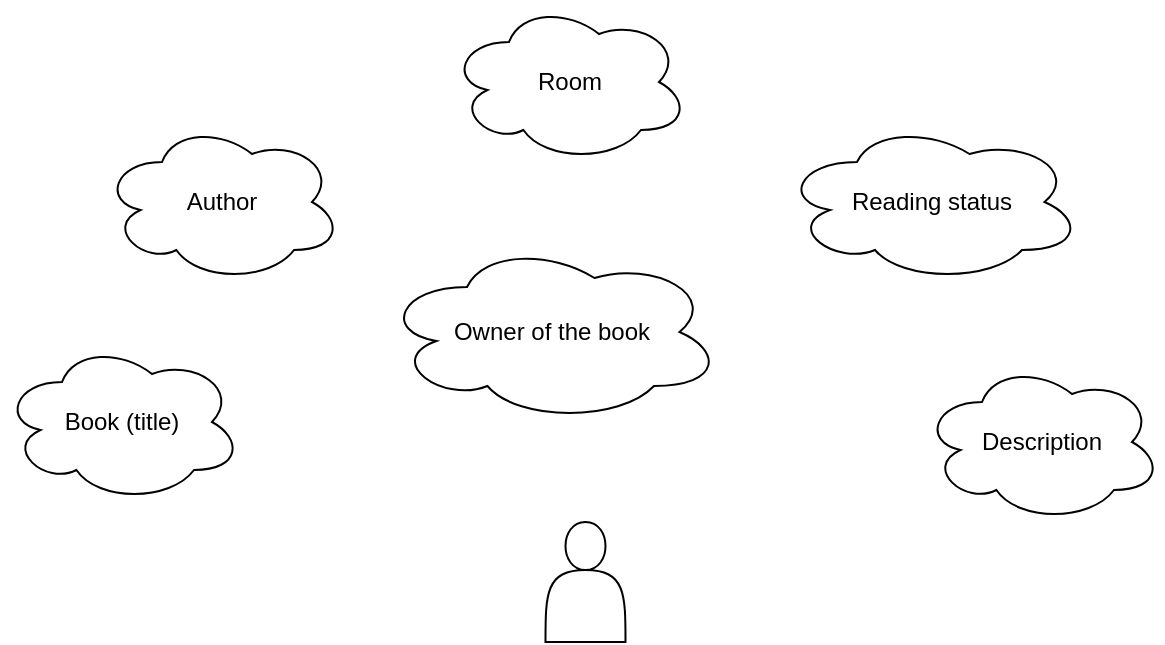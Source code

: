 <mxfile>
    <diagram id="dN-JMe10Lv6DrVuhfne7" name="Step 1 - Define the purpose of the DB">
        <mxGraphModel dx="1110" dy="794" grid="1" gridSize="10" guides="1" tooltips="1" connect="1" arrows="1" fold="1" page="1" pageScale="1" pageWidth="827" pageHeight="1169" math="0" shadow="0">
            <root>
                <mxCell id="0"/>
                <mxCell id="1" parent="0"/>
                <mxCell id="2" value="" style="shape=actor;whiteSpace=wrap;html=1;" parent="1" vertex="1">
                    <mxGeometry x="401.75" y="480" width="40" height="60" as="geometry"/>
                </mxCell>
                <mxCell id="3" value="Author" style="ellipse;shape=cloud;whiteSpace=wrap;html=1;" parent="1" vertex="1">
                    <mxGeometry x="180" y="280" width="120" height="80" as="geometry"/>
                </mxCell>
                <mxCell id="4" value="Book (title)" style="ellipse;shape=cloud;whiteSpace=wrap;html=1;" parent="1" vertex="1">
                    <mxGeometry x="130" y="390" width="120" height="80" as="geometry"/>
                </mxCell>
                <mxCell id="5" value="Room" style="ellipse;shape=cloud;whiteSpace=wrap;html=1;" parent="1" vertex="1">
                    <mxGeometry x="353.5" y="220" width="120" height="80" as="geometry"/>
                </mxCell>
                <mxCell id="6" value="Reading status" style="ellipse;shape=cloud;whiteSpace=wrap;html=1;" parent="1" vertex="1">
                    <mxGeometry x="520" y="280" width="150" height="80" as="geometry"/>
                </mxCell>
                <mxCell id="rudQ-8ullRoLDf0ct9yY-6" value="Description" style="ellipse;shape=cloud;whiteSpace=wrap;html=1;" parent="1" vertex="1">
                    <mxGeometry x="590" y="400" width="120" height="80" as="geometry"/>
                </mxCell>
                <mxCell id="rudQ-8ullRoLDf0ct9yY-7" value="Owner of the book" style="ellipse;shape=cloud;whiteSpace=wrap;html=1;" parent="1" vertex="1">
                    <mxGeometry x="320" y="340" width="170" height="90" as="geometry"/>
                </mxCell>
            </root>
        </mxGraphModel>
    </diagram>
    <diagram id="K7CPMNRlifHQC8CAAzPp" name="Step 2 - The ERM">
        <mxGraphModel dx="777" dy="1725" grid="1" gridSize="10" guides="1" tooltips="1" connect="1" arrows="1" fold="1" page="1" pageScale="1" pageWidth="827" pageHeight="1169" math="0" shadow="0">
            <root>
                <mxCell id="cYiUQkpwhXSrUYd20Ewe-0"/>
                <mxCell id="cYiUQkpwhXSrUYd20Ewe-1" parent="cYiUQkpwhXSrUYd20Ewe-0"/>
                <mxCell id="FWKl5JYXBAnCbbzAL9v7-0" value="Book (title)" style="whiteSpace=wrap;html=1;align=center;" parent="cYiUQkpwhXSrUYd20Ewe-1" vertex="1">
                    <mxGeometry x="384" y="290" width="100" height="40" as="geometry"/>
                </mxCell>
                <mxCell id="wEJNBm4grBwEPvbMczcW-1" value="" style="edgeStyle=none;html=1;endArrow=ERmany;endFill=0;startArrow=none;startFill=0;exitX=0;exitY=0.5;exitDx=0;exitDy=0;" parent="cYiUQkpwhXSrUYd20Ewe-1" source="wEJNBm4grBwEPvbMczcW-2" target="FWKl5JYXBAnCbbzAL9v7-0" edge="1">
                    <mxGeometry relative="1" as="geometry">
                        <mxPoint x="524" y="310" as="sourcePoint"/>
                    </mxGeometry>
                </mxCell>
                <mxCell id="wEJNBm4grBwEPvbMczcW-2" value="written by" style="shape=rhombus;perimeter=rhombusPerimeter;whiteSpace=wrap;html=1;align=center;" parent="cYiUQkpwhXSrUYd20Ewe-1" vertex="1">
                    <mxGeometry x="710" y="280" width="120" height="60" as="geometry"/>
                </mxCell>
                <mxCell id="wEJNBm4grBwEPvbMczcW-4" value="" style="edgeStyle=none;html=1;endArrow=none;endFill=0;startArrow=ERone;startFill=0;" parent="cYiUQkpwhXSrUYd20Ewe-1" source="wEJNBm4grBwEPvbMczcW-3" target="wEJNBm4grBwEPvbMczcW-2" edge="1">
                    <mxGeometry relative="1" as="geometry"/>
                </mxCell>
                <mxCell id="wEJNBm4grBwEPvbMczcW-3" value="Author" style="whiteSpace=wrap;html=1;align=center;" parent="cYiUQkpwhXSrUYd20Ewe-1" vertex="1">
                    <mxGeometry x="870" y="290" width="100" height="40" as="geometry"/>
                </mxCell>
                <mxCell id="wEJNBm4grBwEPvbMczcW-6" value="" style="edgeStyle=none;html=1;endArrow=ERmany;endFill=0;" parent="cYiUQkpwhXSrUYd20Ewe-1" source="wEJNBm4grBwEPvbMczcW-5" target="FWKl5JYXBAnCbbzAL9v7-0" edge="1">
                    <mxGeometry relative="1" as="geometry"/>
                </mxCell>
                <mxCell id="wEJNBm4grBwEPvbMczcW-5" value="owned by" style="shape=rhombus;perimeter=rhombusPerimeter;whiteSpace=wrap;html=1;align=center;" parent="cYiUQkpwhXSrUYd20Ewe-1" vertex="1">
                    <mxGeometry x="374" y="520" width="120" height="60" as="geometry"/>
                </mxCell>
                <mxCell id="wEJNBm4grBwEPvbMczcW-8" value="" style="edgeStyle=none;html=1;endArrow=none;endFill=0;startArrow=ERone;startFill=0;" parent="cYiUQkpwhXSrUYd20Ewe-1" source="wEJNBm4grBwEPvbMczcW-7" target="wEJNBm4grBwEPvbMczcW-5" edge="1">
                    <mxGeometry relative="1" as="geometry"/>
                </mxCell>
                <mxCell id="wEJNBm4grBwEPvbMczcW-7" value="Book Owner" style="whiteSpace=wrap;html=1;align=center;" parent="cYiUQkpwhXSrUYd20Ewe-1" vertex="1">
                    <mxGeometry x="384" y="630" width="100" height="40" as="geometry"/>
                </mxCell>
                <mxCell id="wEJNBm4grBwEPvbMczcW-10" value="" style="edgeStyle=none;html=1;endArrow=none;endFill=0;entryX=0;entryY=0.5;entryDx=0;entryDy=0;exitX=1;exitY=0.5;exitDx=0;exitDy=0;" parent="cYiUQkpwhXSrUYd20Ewe-1" source="wEJNBm4grBwEPvbMczcW-9" target="wEJNBm4grBwEPvbMczcW-5" edge="1">
                    <mxGeometry relative="1" as="geometry">
                        <Array as="points"/>
                    </mxGeometry>
                </mxCell>
                <mxCell id="PRoKCBygEGugXzvHraO0-2" value="" style="edgeStyle=none;html=1;startArrow=none;startFill=0;endArrow=none;endFill=0;" parent="cYiUQkpwhXSrUYd20Ewe-1" source="wEJNBm4grBwEPvbMczcW-9" target="PRoKCBygEGugXzvHraO0-0" edge="1">
                    <mxGeometry relative="1" as="geometry"/>
                </mxCell>
                <mxCell id="wEJNBm4grBwEPvbMczcW-9" value="Borrow period" style="whiteSpace=wrap;html=1;align=center;" parent="cYiUQkpwhXSrUYd20Ewe-1" vertex="1">
                    <mxGeometry x="204" y="530" width="100" height="40" as="geometry"/>
                </mxCell>
                <mxCell id="dIzMhW4nH7jWB1z9T61W-2" value="" style="edgeStyle=none;html=1;startArrow=none;startFill=0;endArrow=ERone;endFill=0;" parent="cYiUQkpwhXSrUYd20Ewe-1" source="dIzMhW4nH7jWB1z9T61W-1" target="FWKl5JYXBAnCbbzAL9v7-0" edge="1">
                    <mxGeometry relative="1" as="geometry"/>
                </mxCell>
                <mxCell id="dIzMhW4nH7jWB1z9T61W-4" value="" style="edgeStyle=none;html=1;startArrow=none;startFill=0;endArrow=ERone;endFill=0;" parent="cYiUQkpwhXSrUYd20Ewe-1" source="dIzMhW4nH7jWB1z9T61W-1" target="dIzMhW4nH7jWB1z9T61W-5" edge="1">
                    <mxGeometry relative="1" as="geometry">
                        <mxPoint x="434" y="10" as="targetPoint"/>
                    </mxGeometry>
                </mxCell>
                <mxCell id="dIzMhW4nH7jWB1z9T61W-1" value="stands in" style="shape=rhombus;perimeter=rhombusPerimeter;whiteSpace=wrap;html=1;align=center;" parent="cYiUQkpwhXSrUYd20Ewe-1" vertex="1">
                    <mxGeometry x="374" y="50" width="120" height="60" as="geometry"/>
                </mxCell>
                <mxCell id="dIzMhW4nH7jWB1z9T61W-5" value="Room" style="whiteSpace=wrap;html=1;align=center;" parent="cYiUQkpwhXSrUYd20Ewe-1" vertex="1">
                    <mxGeometry x="384" y="-40" width="100" height="40" as="geometry"/>
                </mxCell>
                <mxCell id="VGvIaX08fntwdcF2sTLk-1" value="" style="edgeStyle=none;html=1;startArrow=none;startFill=0;endArrow=ERmany;endFill=0;" parent="cYiUQkpwhXSrUYd20Ewe-1" source="VGvIaX08fntwdcF2sTLk-0" target="FWKl5JYXBAnCbbzAL9v7-0" edge="1">
                    <mxGeometry relative="1" as="geometry"/>
                </mxCell>
                <mxCell id="VGvIaX08fntwdcF2sTLk-3" value="" style="edgeStyle=none;html=1;startArrow=none;startFill=0;endArrow=ERmany;endFill=0;" parent="cYiUQkpwhXSrUYd20Ewe-1" source="VGvIaX08fntwdcF2sTLk-0" target="VGvIaX08fntwdcF2sTLk-2" edge="1">
                    <mxGeometry relative="1" as="geometry"/>
                </mxCell>
                <mxCell id="VGvIaX08fntwdcF2sTLk-0" value="done reading" style="shape=rhombus;perimeter=rhombusPerimeter;whiteSpace=wrap;html=1;align=center;" parent="cYiUQkpwhXSrUYd20Ewe-1" vertex="1">
                    <mxGeometry x="194" y="280" width="120" height="60" as="geometry"/>
                </mxCell>
                <mxCell id="VGvIaX08fntwdcF2sTLk-2" value="Family member" style="whiteSpace=wrap;html=1;align=center;" parent="cYiUQkpwhXSrUYd20Ewe-1" vertex="1">
                    <mxGeometry x="44" y="290" width="100" height="40" as="geometry"/>
                </mxCell>
                <mxCell id="qmyJ6gA9JJhbhDuu2Kem-1" value="" style="edgeStyle=none;html=1;startArrow=none;startFill=0;endArrow=none;endFill=0;" parent="cYiUQkpwhXSrUYd20Ewe-1" source="qmyJ6gA9JJhbhDuu2Kem-0" target="VGvIaX08fntwdcF2sTLk-0" edge="1">
                    <mxGeometry relative="1" as="geometry"/>
                </mxCell>
                <mxCell id="qmyJ6gA9JJhbhDuu2Kem-0" value="Reading status" style="whiteSpace=wrap;html=1;align=center;" parent="cYiUQkpwhXSrUYd20Ewe-1" vertex="1">
                    <mxGeometry x="204" y="200" width="100" height="40" as="geometry"/>
                </mxCell>
                <mxCell id="rrx19ZrYLoPpnvyEtpzq-1" style="edgeStyle=none;html=1;exitX=1;exitY=1;exitDx=0;exitDy=0;startArrow=none;startFill=0;endArrow=none;endFill=0;" parent="cYiUQkpwhXSrUYd20Ewe-1" source="rrx19ZrYLoPpnvyEtpzq-0" target="dIzMhW4nH7jWB1z9T61W-5" edge="1">
                    <mxGeometry relative="1" as="geometry"/>
                </mxCell>
                <mxCell id="rrx19ZrYLoPpnvyEtpzq-0" value="&lt;u&gt;Room_Name&lt;/u&gt;" style="ellipse;whiteSpace=wrap;html=1;align=center;" parent="cYiUQkpwhXSrUYd20Ewe-1" vertex="1">
                    <mxGeometry x="270" y="-100" width="100" height="40" as="geometry"/>
                </mxCell>
                <mxCell id="rrx19ZrYLoPpnvyEtpzq-3" style="edgeStyle=none;html=1;exitX=0;exitY=1;exitDx=0;exitDy=0;entryX=0.83;entryY=0.007;entryDx=0;entryDy=0;entryPerimeter=0;startArrow=none;startFill=0;endArrow=none;endFill=0;" parent="cYiUQkpwhXSrUYd20Ewe-1" source="rrx19ZrYLoPpnvyEtpzq-2" target="dIzMhW4nH7jWB1z9T61W-5" edge="1">
                    <mxGeometry relative="1" as="geometry"/>
                </mxCell>
                <mxCell id="rrx19ZrYLoPpnvyEtpzq-2" value="Floor" style="ellipse;whiteSpace=wrap;html=1;align=center;" parent="cYiUQkpwhXSrUYd20Ewe-1" vertex="1">
                    <mxGeometry x="470" y="-100" width="100" height="40" as="geometry"/>
                </mxCell>
                <mxCell id="vSzgxxjgGDa7kyAaiTMG-1" style="edgeStyle=none;html=1;exitX=0.5;exitY=1;exitDx=0;exitDy=0;entryX=0.5;entryY=0;entryDx=0;entryDy=0;startArrow=none;startFill=0;endArrow=none;endFill=0;" parent="cYiUQkpwhXSrUYd20Ewe-1" source="vSzgxxjgGDa7kyAaiTMG-0" target="qmyJ6gA9JJhbhDuu2Kem-0" edge="1">
                    <mxGeometry relative="1" as="geometry"/>
                </mxCell>
                <mxCell id="vSzgxxjgGDa7kyAaiTMG-0" value="Read" style="ellipse;whiteSpace=wrap;html=1;align=center;" parent="cYiUQkpwhXSrUYd20Ewe-1" vertex="1">
                    <mxGeometry x="170" y="130" width="100" height="40" as="geometry"/>
                </mxCell>
                <mxCell id="nQPo9YAWOU4YjNUMwDxS-1" style="edgeStyle=none;html=1;exitX=0.5;exitY=0;exitDx=0;exitDy=0;startArrow=none;startFill=0;endArrow=none;endFill=0;" parent="cYiUQkpwhXSrUYd20Ewe-1" source="nQPo9YAWOU4YjNUMwDxS-0" edge="1">
                    <mxGeometry relative="1" as="geometry">
                        <mxPoint x="80" y="330" as="targetPoint"/>
                    </mxGeometry>
                </mxCell>
                <mxCell id="nQPo9YAWOU4YjNUMwDxS-0" value="Name" style="ellipse;whiteSpace=wrap;html=1;align=center;" parent="cYiUQkpwhXSrUYd20Ewe-1" vertex="1">
                    <mxGeometry x="20" y="360" width="100" height="40" as="geometry"/>
                </mxCell>
                <mxCell id="3wo3YwJmy8sUIPOVbECF-1" style="edgeStyle=none;html=1;exitX=0.5;exitY=0;exitDx=0;exitDy=0;entryX=0.25;entryY=1;entryDx=0;entryDy=0;startArrow=none;startFill=0;endArrow=none;endFill=0;" parent="cYiUQkpwhXSrUYd20Ewe-1" source="3wo3YwJmy8sUIPOVbECF-0" target="wEJNBm4grBwEPvbMczcW-9" edge="1">
                    <mxGeometry relative="1" as="geometry"/>
                </mxCell>
                <mxCell id="3wo3YwJmy8sUIPOVbECF-0" value="&lt;span style=&quot;text-align: left&quot;&gt;Borrow start date&lt;/span&gt;" style="ellipse;whiteSpace=wrap;html=1;align=center;" parent="cYiUQkpwhXSrUYd20Ewe-1" vertex="1">
                    <mxGeometry x="170" y="600" width="100" height="40" as="geometry"/>
                </mxCell>
                <mxCell id="3wo3YwJmy8sUIPOVbECF-3" style="edgeStyle=none;html=1;exitX=0.5;exitY=0;exitDx=0;exitDy=0;entryX=0.657;entryY=0.981;entryDx=0;entryDy=0;entryPerimeter=0;startArrow=none;startFill=0;endArrow=none;endFill=0;" parent="cYiUQkpwhXSrUYd20Ewe-1" source="3wo3YwJmy8sUIPOVbECF-2" target="wEJNBm4grBwEPvbMczcW-9" edge="1">
                    <mxGeometry relative="1" as="geometry"/>
                </mxCell>
                <mxCell id="3wo3YwJmy8sUIPOVbECF-2" value="&lt;span style=&quot;text-align: left&quot;&gt;Borrow end date&lt;/span&gt;" style="ellipse;whiteSpace=wrap;html=1;align=center;" parent="cYiUQkpwhXSrUYd20Ewe-1" vertex="1">
                    <mxGeometry x="240" y="650" width="100" height="40" as="geometry"/>
                </mxCell>
                <mxCell id="RwYwncg5dMr4mSvbQTSO-2" style="edgeStyle=none;html=1;exitX=0.5;exitY=0;exitDx=0;exitDy=0;entryX=0.5;entryY=1;entryDx=0;entryDy=0;startArrow=none;startFill=0;endArrow=none;endFill=0;" parent="cYiUQkpwhXSrUYd20Ewe-1" source="RwYwncg5dMr4mSvbQTSO-0" target="wEJNBm4grBwEPvbMczcW-3" edge="1">
                    <mxGeometry relative="1" as="geometry"/>
                </mxCell>
                <mxCell id="RwYwncg5dMr4mSvbQTSO-0" value="FName" style="ellipse;whiteSpace=wrap;html=1;align=center;" parent="cYiUQkpwhXSrUYd20Ewe-1" vertex="1">
                    <mxGeometry x="886" y="370" width="100" height="40" as="geometry"/>
                </mxCell>
                <mxCell id="RwYwncg5dMr4mSvbQTSO-3" style="edgeStyle=none;html=1;exitX=0;exitY=0;exitDx=0;exitDy=0;entryX=1;entryY=0.5;entryDx=0;entryDy=0;startArrow=none;startFill=0;endArrow=none;endFill=0;" parent="cYiUQkpwhXSrUYd20Ewe-1" source="RwYwncg5dMr4mSvbQTSO-1" target="wEJNBm4grBwEPvbMczcW-3" edge="1">
                    <mxGeometry relative="1" as="geometry"/>
                </mxCell>
                <mxCell id="RwYwncg5dMr4mSvbQTSO-1" value="LName" style="ellipse;whiteSpace=wrap;html=1;align=center;" parent="cYiUQkpwhXSrUYd20Ewe-1" vertex="1">
                    <mxGeometry x="1016" y="310" width="100" height="40" as="geometry"/>
                </mxCell>
                <mxCell id="YN9NC7QK4LnE4Ps0l5rI-1" style="edgeStyle=none;html=1;exitX=0;exitY=1;exitDx=0;exitDy=0;entryX=0.75;entryY=0;entryDx=0;entryDy=0;startArrow=none;startFill=0;endArrow=none;endFill=0;" parent="cYiUQkpwhXSrUYd20Ewe-1" source="YN9NC7QK4LnE4Ps0l5rI-0" target="wEJNBm4grBwEPvbMczcW-3" edge="1">
                    <mxGeometry relative="1" as="geometry"/>
                </mxCell>
                <mxCell id="YN9NC7QK4LnE4Ps0l5rI-0" value="&lt;u&gt;Author_ID&lt;/u&gt;" style="ellipse;whiteSpace=wrap;html=1;align=center;" parent="cYiUQkpwhXSrUYd20Ewe-1" vertex="1">
                    <mxGeometry x="996" y="210" width="100" height="40" as="geometry"/>
                </mxCell>
                <mxCell id="lt_KAv7gsK1yGiZ0PK4a-1" style="edgeStyle=none;html=1;exitX=0;exitY=0;exitDx=0;exitDy=0;entryX=1;entryY=1;entryDx=0;entryDy=0;startArrow=none;startFill=0;endArrow=none;endFill=0;" parent="cYiUQkpwhXSrUYd20Ewe-1" source="lt_KAv7gsK1yGiZ0PK4a-0" target="wEJNBm4grBwEPvbMczcW-7" edge="1">
                    <mxGeometry relative="1" as="geometry"/>
                </mxCell>
                <mxCell id="lt_KAv7gsK1yGiZ0PK4a-0" value="&lt;u&gt;BO_ID&lt;/u&gt;" style="ellipse;whiteSpace=wrap;html=1;align=center;" parent="cYiUQkpwhXSrUYd20Ewe-1" vertex="1">
                    <mxGeometry x="580" y="680" width="100" height="40" as="geometry"/>
                </mxCell>
                <mxCell id="R7hWGU_33PvqOalSEO14-2" style="edgeStyle=none;html=1;exitX=0.5;exitY=0;exitDx=0;exitDy=0;entryX=0.5;entryY=1;entryDx=0;entryDy=0;startArrow=none;startFill=0;endArrow=none;endFill=0;" parent="cYiUQkpwhXSrUYd20Ewe-1" source="lt_KAv7gsK1yGiZ0PK4a-2" target="wEJNBm4grBwEPvbMczcW-7" edge="1">
                    <mxGeometry relative="1" as="geometry"/>
                </mxCell>
                <mxCell id="lt_KAv7gsK1yGiZ0PK4a-2" value="FName" style="ellipse;whiteSpace=wrap;html=1;align=center;" parent="cYiUQkpwhXSrUYd20Ewe-1" vertex="1">
                    <mxGeometry x="424" y="770" width="100" height="40" as="geometry"/>
                </mxCell>
                <mxCell id="R7hWGU_33PvqOalSEO14-1" style="edgeStyle=none;html=1;exitX=0.5;exitY=0;exitDx=0;exitDy=0;entryX=0;entryY=1;entryDx=0;entryDy=0;startArrow=none;startFill=0;endArrow=none;endFill=0;" parent="cYiUQkpwhXSrUYd20Ewe-1" source="R7hWGU_33PvqOalSEO14-0" target="wEJNBm4grBwEPvbMczcW-7" edge="1">
                    <mxGeometry relative="1" as="geometry"/>
                </mxCell>
                <mxCell id="R7hWGU_33PvqOalSEO14-0" value="LName" style="ellipse;whiteSpace=wrap;html=1;align=center;" parent="cYiUQkpwhXSrUYd20Ewe-1" vertex="1">
                    <mxGeometry x="304" y="770" width="100" height="40" as="geometry"/>
                </mxCell>
                <mxCell id="R7hWGU_33PvqOalSEO14-4" style="edgeStyle=none;html=1;exitX=0;exitY=0;exitDx=0;exitDy=0;entryX=0.824;entryY=1.015;entryDx=0;entryDy=0;entryPerimeter=0;startArrow=none;startFill=0;endArrow=none;endFill=0;" parent="cYiUQkpwhXSrUYd20Ewe-1" source="R7hWGU_33PvqOalSEO14-3" target="wEJNBm4grBwEPvbMczcW-7" edge="1">
                    <mxGeometry relative="1" as="geometry"/>
                </mxCell>
                <mxCell id="R7hWGU_33PvqOalSEO14-3" value="Phone Number" style="ellipse;whiteSpace=wrap;html=1;align=center;" parent="cYiUQkpwhXSrUYd20Ewe-1" vertex="1">
                    <mxGeometry x="534" y="750" width="100" height="40" as="geometry"/>
                </mxCell>
                <mxCell id="HvX2SeSjaKwyyL4ZCgwy-1" style="edgeStyle=none;html=1;exitX=0;exitY=1;exitDx=0;exitDy=0;entryX=1;entryY=0;entryDx=0;entryDy=0;startArrow=none;startFill=0;endArrow=none;endFill=0;" parent="cYiUQkpwhXSrUYd20Ewe-1" source="HvX2SeSjaKwyyL4ZCgwy-0" target="FWKl5JYXBAnCbbzAL9v7-0" edge="1">
                    <mxGeometry relative="1" as="geometry"/>
                </mxCell>
                <mxCell id="HvX2SeSjaKwyyL4ZCgwy-0" value="Name" style="ellipse;whiteSpace=wrap;html=1;align=center;" parent="cYiUQkpwhXSrUYd20Ewe-1" vertex="1">
                    <mxGeometry x="524" y="210" width="100" height="40" as="geometry"/>
                </mxCell>
                <mxCell id="HvX2SeSjaKwyyL4ZCgwy-3" style="edgeStyle=none;html=1;exitX=0;exitY=0;exitDx=0;exitDy=0;entryX=1;entryY=1;entryDx=0;entryDy=0;startArrow=none;startFill=0;endArrow=none;endFill=0;" parent="cYiUQkpwhXSrUYd20Ewe-1" source="HvX2SeSjaKwyyL4ZCgwy-2" target="FWKl5JYXBAnCbbzAL9v7-0" edge="1">
                    <mxGeometry relative="1" as="geometry"/>
                </mxCell>
                <mxCell id="HvX2SeSjaKwyyL4ZCgwy-2" value="Description" style="ellipse;whiteSpace=wrap;html=1;align=center;" parent="cYiUQkpwhXSrUYd20Ewe-1" vertex="1">
                    <mxGeometry x="494" y="370" width="100" height="40" as="geometry"/>
                </mxCell>
                <mxCell id="eSAGLe3hCDNHeV23hcW4-1" style="edgeStyle=none;html=1;exitX=0.5;exitY=1;exitDx=0;exitDy=0;entryX=0.5;entryY=0;entryDx=0;entryDy=0;startArrow=none;startFill=0;endArrow=none;endFill=0;" parent="cYiUQkpwhXSrUYd20Ewe-1" source="eSAGLe3hCDNHeV23hcW4-0" target="VGvIaX08fntwdcF2sTLk-2" edge="1">
                    <mxGeometry relative="1" as="geometry"/>
                </mxCell>
                <mxCell id="eSAGLe3hCDNHeV23hcW4-0" value="&lt;u&gt;FM_ID&lt;/u&gt;" style="ellipse;whiteSpace=wrap;html=1;align=center;" parent="cYiUQkpwhXSrUYd20Ewe-1" vertex="1">
                    <mxGeometry x="10" y="220" width="100" height="40" as="geometry"/>
                </mxCell>
                <mxCell id="xcy1vOXi_6kNmixBq9Cv-1" style="edgeStyle=none;html=1;exitX=1;exitY=0;exitDx=0;exitDy=0;entryX=0.25;entryY=1;entryDx=0;entryDy=0;startArrow=none;startFill=0;endArrow=none;endFill=0;" parent="cYiUQkpwhXSrUYd20Ewe-1" source="xcy1vOXi_6kNmixBq9Cv-0" target="FWKl5JYXBAnCbbzAL9v7-0" edge="1">
                    <mxGeometry relative="1" as="geometry"/>
                </mxCell>
                <mxCell id="xcy1vOXi_6kNmixBq9Cv-0" value="&lt;u&gt;Book_ID&lt;/u&gt;" style="ellipse;whiteSpace=wrap;html=1;align=center;" parent="cYiUQkpwhXSrUYd20Ewe-1" vertex="1">
                    <mxGeometry x="274" y="400" width="100" height="40" as="geometry"/>
                </mxCell>
                <mxCell id="PRoKCBygEGugXzvHraO0-1" style="edgeStyle=none;html=1;exitX=1;exitY=0.5;exitDx=0;exitDy=0;startArrow=none;startFill=0;endArrow=none;endFill=0;" parent="cYiUQkpwhXSrUYd20Ewe-1" source="PRoKCBygEGugXzvHraO0-0" edge="1">
                    <mxGeometry relative="1" as="geometry">
                        <mxPoint x="200" y="550" as="targetPoint"/>
                    </mxGeometry>
                </mxCell>
                <mxCell id="PRoKCBygEGugXzvHraO0-0" value="&lt;u&gt;Borrow_ID&lt;/u&gt;" style="ellipse;whiteSpace=wrap;html=1;align=center;" parent="cYiUQkpwhXSrUYd20Ewe-1" vertex="1">
                    <mxGeometry x="70" y="530" width="100" height="40" as="geometry"/>
                </mxCell>
                <mxCell id="Dw7hJlt54WYgAIfNquUb-1" style="edgeStyle=none;html=1;exitX=1;exitY=0;exitDx=0;exitDy=0;startArrow=none;startFill=0;endArrow=none;endFill=0;dashed=1;dashPattern=1 1;" parent="cYiUQkpwhXSrUYd20Ewe-1" source="Dw7hJlt54WYgAIfNquUb-0" edge="1">
                    <mxGeometry relative="1" as="geometry">
                        <mxPoint x="210" y="570" as="targetPoint"/>
                    </mxGeometry>
                </mxCell>
                <mxCell id="Dw7hJlt54WYgAIfNquUb-0" value="Borrow period" style="ellipse;whiteSpace=wrap;html=1;align=center;dashed=1;" parent="cYiUQkpwhXSrUYd20Ewe-1" vertex="1">
                    <mxGeometry x="40" y="600" width="100" height="40" as="geometry"/>
                </mxCell>
            </root>
        </mxGraphModel>
    </diagram>
    <diagram id="3aQwsoEZcqAc43GRUfIh" name="Step 3 - UML">
        <mxGraphModel dx="1604" dy="556" grid="1" gridSize="10" guides="1" tooltips="1" connect="1" arrows="1" fold="1" page="1" pageScale="1" pageWidth="827" pageHeight="1169" math="0" shadow="0">
            <root>
                <mxCell id="J5yJ5cRhwVp5PXt5GpfA-0"/>
                <mxCell id="J5yJ5cRhwVp5PXt5GpfA-1" parent="J5yJ5cRhwVp5PXt5GpfA-0"/>
                <mxCell id="glbTC51fWOqyENchxHuD-0" value="Book (title)" style="shape=table;startSize=30;container=1;collapsible=1;childLayout=tableLayout;fixedRows=1;rowLines=0;fontStyle=1;align=center;resizeLast=1;" parent="J5yJ5cRhwVp5PXt5GpfA-1" vertex="1">
                    <mxGeometry x="-502" y="280" width="180" height="190" as="geometry"/>
                </mxCell>
                <mxCell id="glbTC51fWOqyENchxHuD-1" value="" style="shape=partialRectangle;collapsible=0;dropTarget=0;pointerEvents=0;fillColor=none;top=0;left=0;bottom=1;right=0;points=[[0,0.5],[1,0.5]];portConstraint=eastwest;" parent="glbTC51fWOqyENchxHuD-0" vertex="1">
                    <mxGeometry y="30" width="180" height="30" as="geometry"/>
                </mxCell>
                <mxCell id="glbTC51fWOqyENchxHuD-2" value="PK" style="shape=partialRectangle;connectable=0;fillColor=none;top=0;left=0;bottom=0;right=0;fontStyle=1;overflow=hidden;" parent="glbTC51fWOqyENchxHuD-1" vertex="1">
                    <mxGeometry width="30" height="30" as="geometry">
                        <mxRectangle width="30" height="30" as="alternateBounds"/>
                    </mxGeometry>
                </mxCell>
                <mxCell id="glbTC51fWOqyENchxHuD-3" value="Book_ID: int" style="shape=partialRectangle;connectable=0;fillColor=none;top=0;left=0;bottom=0;right=0;align=left;spacingLeft=6;fontStyle=5;overflow=hidden;" parent="glbTC51fWOqyENchxHuD-1" vertex="1">
                    <mxGeometry x="30" width="150" height="30" as="geometry">
                        <mxRectangle width="150" height="30" as="alternateBounds"/>
                    </mxGeometry>
                </mxCell>
                <mxCell id="glbTC51fWOqyENchxHuD-4" value="" style="shape=partialRectangle;collapsible=0;dropTarget=0;pointerEvents=0;fillColor=none;top=0;left=0;bottom=0;right=0;points=[[0,0.5],[1,0.5]];portConstraint=eastwest;" parent="glbTC51fWOqyENchxHuD-0" vertex="1">
                    <mxGeometry y="60" width="180" height="30" as="geometry"/>
                </mxCell>
                <mxCell id="glbTC51fWOqyENchxHuD-5" value="" style="shape=partialRectangle;connectable=0;fillColor=none;top=0;left=0;bottom=0;right=0;editable=1;overflow=hidden;" parent="glbTC51fWOqyENchxHuD-4" vertex="1">
                    <mxGeometry width="30" height="30" as="geometry">
                        <mxRectangle width="30" height="30" as="alternateBounds"/>
                    </mxGeometry>
                </mxCell>
                <mxCell id="glbTC51fWOqyENchxHuD-6" value="Name: string   " style="shape=partialRectangle;connectable=0;fillColor=none;top=0;left=0;bottom=0;right=0;align=left;spacingLeft=6;overflow=hidden;" parent="glbTC51fWOqyENchxHuD-4" vertex="1">
                    <mxGeometry x="30" width="150" height="30" as="geometry">
                        <mxRectangle width="150" height="30" as="alternateBounds"/>
                    </mxGeometry>
                </mxCell>
                <mxCell id="glbTC51fWOqyENchxHuD-7" value="" style="shape=partialRectangle;collapsible=0;dropTarget=0;pointerEvents=0;fillColor=none;top=0;left=0;bottom=0;right=0;points=[[0,0.5],[1,0.5]];portConstraint=eastwest;" parent="glbTC51fWOqyENchxHuD-0" vertex="1">
                    <mxGeometry y="90" width="180" height="30" as="geometry"/>
                </mxCell>
                <mxCell id="glbTC51fWOqyENchxHuD-8" value="" style="shape=partialRectangle;connectable=0;fillColor=none;top=0;left=0;bottom=0;right=0;editable=1;overflow=hidden;" parent="glbTC51fWOqyENchxHuD-7" vertex="1">
                    <mxGeometry width="30" height="30" as="geometry">
                        <mxRectangle width="30" height="30" as="alternateBounds"/>
                    </mxGeometry>
                </mxCell>
                <mxCell id="glbTC51fWOqyENchxHuD-9" value="Description: string" style="shape=partialRectangle;connectable=0;fillColor=none;top=0;left=0;bottom=0;right=0;align=left;spacingLeft=6;overflow=hidden;" parent="glbTC51fWOqyENchxHuD-7" vertex="1">
                    <mxGeometry x="30" width="150" height="30" as="geometry">
                        <mxRectangle width="150" height="30" as="alternateBounds"/>
                    </mxGeometry>
                </mxCell>
                <mxCell id="glbTC51fWOqyENchxHuD-10" value="" style="shape=partialRectangle;collapsible=0;dropTarget=0;pointerEvents=0;fillColor=none;top=0;left=0;bottom=0;right=0;points=[[0,0.5],[1,0.5]];portConstraint=eastwest;" parent="glbTC51fWOqyENchxHuD-0" vertex="1">
                    <mxGeometry y="120" width="180" height="30" as="geometry"/>
                </mxCell>
                <mxCell id="glbTC51fWOqyENchxHuD-11" value="FK" style="shape=partialRectangle;connectable=0;fillColor=none;top=0;left=0;bottom=0;right=0;editable=1;overflow=hidden;" parent="glbTC51fWOqyENchxHuD-10" vertex="1">
                    <mxGeometry width="30" height="30" as="geometry">
                        <mxRectangle width="30" height="30" as="alternateBounds"/>
                    </mxGeometry>
                </mxCell>
                <mxCell id="glbTC51fWOqyENchxHuD-12" value="Author_ID: int" style="shape=partialRectangle;connectable=0;fillColor=none;top=0;left=0;bottom=0;right=0;align=left;spacingLeft=6;overflow=hidden;" parent="glbTC51fWOqyENchxHuD-10" vertex="1">
                    <mxGeometry x="30" width="150" height="30" as="geometry">
                        <mxRectangle width="150" height="30" as="alternateBounds"/>
                    </mxGeometry>
                </mxCell>
                <mxCell id="glbTC51fWOqyENchxHuD-13" value="" style="shape=partialRectangle;collapsible=0;dropTarget=0;pointerEvents=0;fillColor=none;top=0;left=0;bottom=0;right=0;points=[[0,0.5],[1,0.5]];portConstraint=eastwest;" parent="glbTC51fWOqyENchxHuD-0" vertex="1">
                    <mxGeometry y="150" width="180" height="30" as="geometry"/>
                </mxCell>
                <mxCell id="glbTC51fWOqyENchxHuD-14" value="FK" style="shape=partialRectangle;connectable=0;fillColor=none;top=0;left=0;bottom=0;right=0;editable=1;overflow=hidden;" parent="glbTC51fWOqyENchxHuD-13" vertex="1">
                    <mxGeometry width="30" height="30" as="geometry">
                        <mxRectangle width="30" height="30" as="alternateBounds"/>
                    </mxGeometry>
                </mxCell>
                <mxCell id="glbTC51fWOqyENchxHuD-15" value="BO_ID: int" style="shape=partialRectangle;connectable=0;fillColor=none;top=0;left=0;bottom=0;right=0;align=left;spacingLeft=6;overflow=hidden;" parent="glbTC51fWOqyENchxHuD-13" vertex="1">
                    <mxGeometry x="30" width="150" height="30" as="geometry">
                        <mxRectangle width="150" height="30" as="alternateBounds"/>
                    </mxGeometry>
                </mxCell>
                <mxCell id="0Q2ZBOHDDr-IDRLtq9IO-0" value="Author" style="shape=table;startSize=30;container=1;collapsible=1;childLayout=tableLayout;fixedRows=1;rowLines=0;fontStyle=1;align=center;resizeLast=1;" parent="J5yJ5cRhwVp5PXt5GpfA-1" vertex="1">
                    <mxGeometry x="-252" y="280" width="180" height="130" as="geometry"/>
                </mxCell>
                <mxCell id="0Q2ZBOHDDr-IDRLtq9IO-1" value="" style="shape=partialRectangle;collapsible=0;dropTarget=0;pointerEvents=0;fillColor=none;top=0;left=0;bottom=1;right=0;points=[[0,0.5],[1,0.5]];portConstraint=eastwest;" parent="0Q2ZBOHDDr-IDRLtq9IO-0" vertex="1">
                    <mxGeometry y="30" width="180" height="30" as="geometry"/>
                </mxCell>
                <mxCell id="0Q2ZBOHDDr-IDRLtq9IO-2" value="PK" style="shape=partialRectangle;connectable=0;fillColor=none;top=0;left=0;bottom=0;right=0;fontStyle=1;overflow=hidden;" parent="0Q2ZBOHDDr-IDRLtq9IO-1" vertex="1">
                    <mxGeometry width="30" height="30" as="geometry">
                        <mxRectangle width="30" height="30" as="alternateBounds"/>
                    </mxGeometry>
                </mxCell>
                <mxCell id="0Q2ZBOHDDr-IDRLtq9IO-3" value="Author_ID: int" style="shape=partialRectangle;connectable=0;fillColor=none;top=0;left=0;bottom=0;right=0;align=left;spacingLeft=6;fontStyle=5;overflow=hidden;" parent="0Q2ZBOHDDr-IDRLtq9IO-1" vertex="1">
                    <mxGeometry x="30" width="150" height="30" as="geometry">
                        <mxRectangle width="150" height="30" as="alternateBounds"/>
                    </mxGeometry>
                </mxCell>
                <mxCell id="0Q2ZBOHDDr-IDRLtq9IO-4" value="" style="shape=partialRectangle;collapsible=0;dropTarget=0;pointerEvents=0;fillColor=none;top=0;left=0;bottom=0;right=0;points=[[0,0.5],[1,0.5]];portConstraint=eastwest;" parent="0Q2ZBOHDDr-IDRLtq9IO-0" vertex="1">
                    <mxGeometry y="60" width="180" height="30" as="geometry"/>
                </mxCell>
                <mxCell id="0Q2ZBOHDDr-IDRLtq9IO-5" value="" style="shape=partialRectangle;connectable=0;fillColor=none;top=0;left=0;bottom=0;right=0;editable=1;overflow=hidden;" parent="0Q2ZBOHDDr-IDRLtq9IO-4" vertex="1">
                    <mxGeometry width="30" height="30" as="geometry">
                        <mxRectangle width="30" height="30" as="alternateBounds"/>
                    </mxGeometry>
                </mxCell>
                <mxCell id="0Q2ZBOHDDr-IDRLtq9IO-6" value="FName: string" style="shape=partialRectangle;connectable=0;fillColor=none;top=0;left=0;bottom=0;right=0;align=left;spacingLeft=6;overflow=hidden;" parent="0Q2ZBOHDDr-IDRLtq9IO-4" vertex="1">
                    <mxGeometry x="30" width="150" height="30" as="geometry">
                        <mxRectangle width="150" height="30" as="alternateBounds"/>
                    </mxGeometry>
                </mxCell>
                <mxCell id="0Q2ZBOHDDr-IDRLtq9IO-7" value="" style="shape=partialRectangle;collapsible=0;dropTarget=0;pointerEvents=0;fillColor=none;top=0;left=0;bottom=0;right=0;points=[[0,0.5],[1,0.5]];portConstraint=eastwest;" parent="0Q2ZBOHDDr-IDRLtq9IO-0" vertex="1">
                    <mxGeometry y="90" width="180" height="30" as="geometry"/>
                </mxCell>
                <mxCell id="0Q2ZBOHDDr-IDRLtq9IO-8" value="" style="shape=partialRectangle;connectable=0;fillColor=none;top=0;left=0;bottom=0;right=0;editable=1;overflow=hidden;" parent="0Q2ZBOHDDr-IDRLtq9IO-7" vertex="1">
                    <mxGeometry width="30" height="30" as="geometry">
                        <mxRectangle width="30" height="30" as="alternateBounds"/>
                    </mxGeometry>
                </mxCell>
                <mxCell id="0Q2ZBOHDDr-IDRLtq9IO-9" value="LName: string" style="shape=partialRectangle;connectable=0;fillColor=none;top=0;left=0;bottom=0;right=0;align=left;spacingLeft=6;overflow=hidden;" parent="0Q2ZBOHDDr-IDRLtq9IO-7" vertex="1">
                    <mxGeometry x="30" width="150" height="30" as="geometry">
                        <mxRectangle width="150" height="30" as="alternateBounds"/>
                    </mxGeometry>
                </mxCell>
                <mxCell id="0Q2ZBOHDDr-IDRLtq9IO-13" value="" style="edgeStyle=none;html=1;startArrow=ERmany;startFill=0;endArrow=ERone;endFill=0;exitX=1.01;exitY=0.078;exitDx=0;exitDy=0;exitPerimeter=0;" parent="J5yJ5cRhwVp5PXt5GpfA-1" edge="1">
                    <mxGeometry relative="1" as="geometry">
                        <mxPoint x="-320.2" y="294.82" as="sourcePoint"/>
                        <mxPoint x="-254" y="295" as="targetPoint"/>
                    </mxGeometry>
                </mxCell>
                <mxCell id="qcE_S-48bNMLYvB1oLl5-0" value="Book owner" style="shape=table;startSize=30;container=1;collapsible=1;childLayout=tableLayout;fixedRows=1;rowLines=0;fontStyle=1;align=center;resizeLast=1;" parent="J5yJ5cRhwVp5PXt5GpfA-1" vertex="1">
                    <mxGeometry x="-502" y="60" width="180" height="160" as="geometry"/>
                </mxCell>
                <mxCell id="qcE_S-48bNMLYvB1oLl5-1" value="" style="shape=partialRectangle;collapsible=0;dropTarget=0;pointerEvents=0;fillColor=none;top=0;left=0;bottom=1;right=0;points=[[0,0.5],[1,0.5]];portConstraint=eastwest;" parent="qcE_S-48bNMLYvB1oLl5-0" vertex="1">
                    <mxGeometry y="30" width="180" height="30" as="geometry"/>
                </mxCell>
                <mxCell id="qcE_S-48bNMLYvB1oLl5-2" value="PK" style="shape=partialRectangle;connectable=0;fillColor=none;top=0;left=0;bottom=0;right=0;fontStyle=1;overflow=hidden;" parent="qcE_S-48bNMLYvB1oLl5-1" vertex="1">
                    <mxGeometry width="30" height="30" as="geometry">
                        <mxRectangle width="30" height="30" as="alternateBounds"/>
                    </mxGeometry>
                </mxCell>
                <mxCell id="qcE_S-48bNMLYvB1oLl5-3" value="BO_ID: int" style="shape=partialRectangle;connectable=0;fillColor=none;top=0;left=0;bottom=0;right=0;align=left;spacingLeft=6;fontStyle=5;overflow=hidden;" parent="qcE_S-48bNMLYvB1oLl5-1" vertex="1">
                    <mxGeometry x="30" width="150" height="30" as="geometry">
                        <mxRectangle width="150" height="30" as="alternateBounds"/>
                    </mxGeometry>
                </mxCell>
                <mxCell id="qcE_S-48bNMLYvB1oLl5-4" value="" style="shape=partialRectangle;collapsible=0;dropTarget=0;pointerEvents=0;fillColor=none;top=0;left=0;bottom=0;right=0;points=[[0,0.5],[1,0.5]];portConstraint=eastwest;" parent="qcE_S-48bNMLYvB1oLl5-0" vertex="1">
                    <mxGeometry y="60" width="180" height="30" as="geometry"/>
                </mxCell>
                <mxCell id="qcE_S-48bNMLYvB1oLl5-5" value="" style="shape=partialRectangle;connectable=0;fillColor=none;top=0;left=0;bottom=0;right=0;editable=1;overflow=hidden;" parent="qcE_S-48bNMLYvB1oLl5-4" vertex="1">
                    <mxGeometry width="30" height="30" as="geometry">
                        <mxRectangle width="30" height="30" as="alternateBounds"/>
                    </mxGeometry>
                </mxCell>
                <mxCell id="qcE_S-48bNMLYvB1oLl5-6" value="FName: string" style="shape=partialRectangle;connectable=0;fillColor=none;top=0;left=0;bottom=0;right=0;align=left;spacingLeft=6;overflow=hidden;" parent="qcE_S-48bNMLYvB1oLl5-4" vertex="1">
                    <mxGeometry x="30" width="150" height="30" as="geometry">
                        <mxRectangle width="150" height="30" as="alternateBounds"/>
                    </mxGeometry>
                </mxCell>
                <mxCell id="qcE_S-48bNMLYvB1oLl5-7" value="" style="shape=partialRectangle;collapsible=0;dropTarget=0;pointerEvents=0;fillColor=none;top=0;left=0;bottom=0;right=0;points=[[0,0.5],[1,0.5]];portConstraint=eastwest;" parent="qcE_S-48bNMLYvB1oLl5-0" vertex="1">
                    <mxGeometry y="90" width="180" height="30" as="geometry"/>
                </mxCell>
                <mxCell id="qcE_S-48bNMLYvB1oLl5-8" value="" style="shape=partialRectangle;connectable=0;fillColor=none;top=0;left=0;bottom=0;right=0;editable=1;overflow=hidden;" parent="qcE_S-48bNMLYvB1oLl5-7" vertex="1">
                    <mxGeometry width="30" height="30" as="geometry">
                        <mxRectangle width="30" height="30" as="alternateBounds"/>
                    </mxGeometry>
                </mxCell>
                <mxCell id="qcE_S-48bNMLYvB1oLl5-9" value="LName: string" style="shape=partialRectangle;connectable=0;fillColor=none;top=0;left=0;bottom=0;right=0;align=left;spacingLeft=6;overflow=hidden;" parent="qcE_S-48bNMLYvB1oLl5-7" vertex="1">
                    <mxGeometry x="30" width="150" height="30" as="geometry">
                        <mxRectangle width="150" height="30" as="alternateBounds"/>
                    </mxGeometry>
                </mxCell>
                <mxCell id="qcE_S-48bNMLYvB1oLl5-10" value="" style="shape=partialRectangle;collapsible=0;dropTarget=0;pointerEvents=0;fillColor=none;top=0;left=0;bottom=0;right=0;points=[[0,0.5],[1,0.5]];portConstraint=eastwest;" parent="qcE_S-48bNMLYvB1oLl5-0" vertex="1">
                    <mxGeometry y="120" width="180" height="30" as="geometry"/>
                </mxCell>
                <mxCell id="qcE_S-48bNMLYvB1oLl5-11" value="" style="shape=partialRectangle;connectable=0;fillColor=none;top=0;left=0;bottom=0;right=0;editable=1;overflow=hidden;" parent="qcE_S-48bNMLYvB1oLl5-10" vertex="1">
                    <mxGeometry width="30" height="30" as="geometry">
                        <mxRectangle width="30" height="30" as="alternateBounds"/>
                    </mxGeometry>
                </mxCell>
                <mxCell id="qcE_S-48bNMLYvB1oLl5-12" value="Phone Number: int" style="shape=partialRectangle;connectable=0;fillColor=none;top=0;left=0;bottom=0;right=0;align=left;spacingLeft=6;overflow=hidden;" parent="qcE_S-48bNMLYvB1oLl5-10" vertex="1">
                    <mxGeometry x="30" width="150" height="30" as="geometry">
                        <mxRectangle width="150" height="30" as="alternateBounds"/>
                    </mxGeometry>
                </mxCell>
                <mxCell id="-6nxJTEkC_HD4tW-7R_6-0" value="" style="edgeStyle=none;html=1;startArrow=ERone;startFill=0;endArrow=ERmany;endFill=0;" parent="J5yJ5cRhwVp5PXt5GpfA-1" edge="1">
                    <mxGeometry relative="1" as="geometry">
                        <mxPoint x="-412.5" y="220" as="sourcePoint"/>
                        <mxPoint x="-412.5" y="280" as="targetPoint"/>
                    </mxGeometry>
                </mxCell>
                <mxCell id="SGp_eA93BI0rYDloSLz8-0" value="Family members" style="shape=table;startSize=30;container=1;collapsible=1;childLayout=tableLayout;fixedRows=1;rowLines=0;fontStyle=1;align=center;resizeLast=1;" parent="J5yJ5cRhwVp5PXt5GpfA-1" vertex="1">
                    <mxGeometry x="-770" y="280" width="180" height="130" as="geometry"/>
                </mxCell>
                <mxCell id="SGp_eA93BI0rYDloSLz8-1" value="" style="shape=partialRectangle;collapsible=0;dropTarget=0;pointerEvents=0;fillColor=none;top=0;left=0;bottom=1;right=0;points=[[0,0.5],[1,0.5]];portConstraint=eastwest;" parent="SGp_eA93BI0rYDloSLz8-0" vertex="1">
                    <mxGeometry y="30" width="180" height="30" as="geometry"/>
                </mxCell>
                <mxCell id="SGp_eA93BI0rYDloSLz8-2" value="PK" style="shape=partialRectangle;connectable=0;fillColor=none;top=0;left=0;bottom=0;right=0;fontStyle=1;overflow=hidden;" parent="SGp_eA93BI0rYDloSLz8-1" vertex="1">
                    <mxGeometry width="30" height="30" as="geometry">
                        <mxRectangle width="30" height="30" as="alternateBounds"/>
                    </mxGeometry>
                </mxCell>
                <mxCell id="SGp_eA93BI0rYDloSLz8-3" value="FM_ID: int" style="shape=partialRectangle;connectable=0;fillColor=none;top=0;left=0;bottom=0;right=0;align=left;spacingLeft=6;fontStyle=5;overflow=hidden;" parent="SGp_eA93BI0rYDloSLz8-1" vertex="1">
                    <mxGeometry x="30" width="150" height="30" as="geometry">
                        <mxRectangle width="150" height="30" as="alternateBounds"/>
                    </mxGeometry>
                </mxCell>
                <mxCell id="SGp_eA93BI0rYDloSLz8-4" value="" style="shape=partialRectangle;collapsible=0;dropTarget=0;pointerEvents=0;fillColor=none;top=0;left=0;bottom=0;right=0;points=[[0,0.5],[1,0.5]];portConstraint=eastwest;" parent="SGp_eA93BI0rYDloSLz8-0" vertex="1">
                    <mxGeometry y="60" width="180" height="30" as="geometry"/>
                </mxCell>
                <mxCell id="SGp_eA93BI0rYDloSLz8-5" value="" style="shape=partialRectangle;connectable=0;fillColor=none;top=0;left=0;bottom=0;right=0;editable=1;overflow=hidden;" parent="SGp_eA93BI0rYDloSLz8-4" vertex="1">
                    <mxGeometry width="30" height="30" as="geometry">
                        <mxRectangle width="30" height="30" as="alternateBounds"/>
                    </mxGeometry>
                </mxCell>
                <mxCell id="SGp_eA93BI0rYDloSLz8-6" value="Name: string" style="shape=partialRectangle;connectable=0;fillColor=none;top=0;left=0;bottom=0;right=0;align=left;spacingLeft=6;overflow=hidden;" parent="SGp_eA93BI0rYDloSLz8-4" vertex="1">
                    <mxGeometry x="30" width="150" height="30" as="geometry">
                        <mxRectangle width="150" height="30" as="alternateBounds"/>
                    </mxGeometry>
                </mxCell>
                <mxCell id="hGYZyAlVRXtgjtkNnH5Y-0" value="" style="shape=partialRectangle;collapsible=0;dropTarget=0;pointerEvents=0;fillColor=none;top=0;left=0;bottom=0;right=0;points=[[0,0.5],[1,0.5]];portConstraint=eastwest;" parent="SGp_eA93BI0rYDloSLz8-0" vertex="1">
                    <mxGeometry y="90" width="180" height="30" as="geometry"/>
                </mxCell>
                <mxCell id="hGYZyAlVRXtgjtkNnH5Y-1" value="FK" style="shape=partialRectangle;connectable=0;fillColor=none;top=0;left=0;bottom=0;right=0;editable=1;overflow=hidden;" parent="hGYZyAlVRXtgjtkNnH5Y-0" vertex="1">
                    <mxGeometry width="30" height="30" as="geometry">
                        <mxRectangle width="30" height="30" as="alternateBounds"/>
                    </mxGeometry>
                </mxCell>
                <mxCell id="hGYZyAlVRXtgjtkNnH5Y-2" value="Book_ID: int " style="shape=partialRectangle;connectable=0;fillColor=none;top=0;left=0;bottom=0;right=0;align=left;spacingLeft=6;overflow=hidden;" parent="hGYZyAlVRXtgjtkNnH5Y-0" vertex="1">
                    <mxGeometry x="30" width="150" height="30" as="geometry">
                        <mxRectangle width="150" height="30" as="alternateBounds"/>
                    </mxGeometry>
                </mxCell>
                <mxCell id="SGp_eA93BI0rYDloSLz8-13" style="edgeStyle=none;html=1;startArrow=ERmany;startFill=0;endArrow=ERmany;endFill=0;exitX=0.996;exitY=0.12;exitDx=0;exitDy=0;exitPerimeter=0;entryX=-0.005;entryY=0.065;entryDx=0;entryDy=0;entryPerimeter=0;" parent="J5yJ5cRhwVp5PXt5GpfA-1" source="SGp_eA93BI0rYDloSLz8-0" target="glbTC51fWOqyENchxHuD-0" edge="1">
                    <mxGeometry relative="1" as="geometry">
                        <mxPoint x="-502" y="300" as="targetPoint"/>
                    </mxGeometry>
                </mxCell>
                <mxCell id="HH_uIE5mniV1-59r437x-0" value="Room" style="shape=table;startSize=30;container=1;collapsible=1;childLayout=tableLayout;fixedRows=1;rowLines=0;fontStyle=1;align=center;resizeLast=1;" parent="J5yJ5cRhwVp5PXt5GpfA-1" vertex="1">
                    <mxGeometry x="-502" y="530" width="180" height="100" as="geometry"/>
                </mxCell>
                <mxCell id="HH_uIE5mniV1-59r437x-1" value="" style="shape=partialRectangle;collapsible=0;dropTarget=0;pointerEvents=0;fillColor=none;top=0;left=0;bottom=1;right=0;points=[[0,0.5],[1,0.5]];portConstraint=eastwest;" parent="HH_uIE5mniV1-59r437x-0" vertex="1">
                    <mxGeometry y="30" width="180" height="30" as="geometry"/>
                </mxCell>
                <mxCell id="HH_uIE5mniV1-59r437x-2" value="PK" style="shape=partialRectangle;connectable=0;fillColor=none;top=0;left=0;bottom=0;right=0;fontStyle=1;overflow=hidden;" parent="HH_uIE5mniV1-59r437x-1" vertex="1">
                    <mxGeometry width="30" height="30" as="geometry">
                        <mxRectangle width="30" height="30" as="alternateBounds"/>
                    </mxGeometry>
                </mxCell>
                <mxCell id="HH_uIE5mniV1-59r437x-3" value="Room_Name: string" style="shape=partialRectangle;connectable=0;fillColor=none;top=0;left=0;bottom=0;right=0;align=left;spacingLeft=6;fontStyle=5;overflow=hidden;" parent="HH_uIE5mniV1-59r437x-1" vertex="1">
                    <mxGeometry x="30" width="150" height="30" as="geometry">
                        <mxRectangle width="150" height="30" as="alternateBounds"/>
                    </mxGeometry>
                </mxCell>
                <mxCell id="HH_uIE5mniV1-59r437x-4" value="" style="shape=partialRectangle;collapsible=0;dropTarget=0;pointerEvents=0;fillColor=none;top=0;left=0;bottom=0;right=0;points=[[0,0.5],[1,0.5]];portConstraint=eastwest;" parent="HH_uIE5mniV1-59r437x-0" vertex="1">
                    <mxGeometry y="60" width="180" height="30" as="geometry"/>
                </mxCell>
                <mxCell id="HH_uIE5mniV1-59r437x-5" value="" style="shape=partialRectangle;connectable=0;fillColor=none;top=0;left=0;bottom=0;right=0;editable=1;overflow=hidden;" parent="HH_uIE5mniV1-59r437x-4" vertex="1">
                    <mxGeometry width="30" height="30" as="geometry">
                        <mxRectangle width="30" height="30" as="alternateBounds"/>
                    </mxGeometry>
                </mxCell>
                <mxCell id="HH_uIE5mniV1-59r437x-6" value="Floor: int" style="shape=partialRectangle;connectable=0;fillColor=none;top=0;left=0;bottom=0;right=0;align=left;spacingLeft=6;overflow=hidden;" parent="HH_uIE5mniV1-59r437x-4" vertex="1">
                    <mxGeometry x="30" width="150" height="30" as="geometry">
                        <mxRectangle width="150" height="30" as="alternateBounds"/>
                    </mxGeometry>
                </mxCell>
                <mxCell id="HH_uIE5mniV1-59r437x-7" value="" style="edgeStyle=none;html=1;startArrow=ERone;startFill=0;endArrow=ERmany;endFill=0;" parent="J5yJ5cRhwVp5PXt5GpfA-1" edge="1">
                    <mxGeometry relative="1" as="geometry">
                        <mxPoint x="-412.5" y="530" as="sourcePoint"/>
                        <mxPoint x="-412.5" y="470" as="targetPoint"/>
                    </mxGeometry>
                </mxCell>
            </root>
        </mxGraphModel>
    </diagram>
    <diagram id="tczZRLV42dAja_REWewz" name="Step 4 - Norm.">
        <mxGraphModel dx="1604" dy="556" grid="1" gridSize="10" guides="1" tooltips="1" connect="1" arrows="1" fold="1" page="1" pageScale="1" pageWidth="827" pageHeight="1169" math="0" shadow="0">
            <root>
                <mxCell id="Jqr77EWIEIOgF8IM-Td--0"/>
                <mxCell id="Jqr77EWIEIOgF8IM-Td--1" parent="Jqr77EWIEIOgF8IM-Td--0"/>
                <mxCell id="PTVS4y-rH_oGhMOFuoqV-2" value="Book (title)" style="shape=table;startSize=30;container=1;collapsible=1;childLayout=tableLayout;fixedRows=1;rowLines=0;fontStyle=1;align=center;resizeLast=1;" parent="Jqr77EWIEIOgF8IM-Td--1" vertex="1">
                    <mxGeometry x="-448" y="320" width="180" height="190" as="geometry"/>
                </mxCell>
                <mxCell id="PTVS4y-rH_oGhMOFuoqV-3" value="" style="shape=partialRectangle;collapsible=0;dropTarget=0;pointerEvents=0;fillColor=none;top=0;left=0;bottom=1;right=0;points=[[0,0.5],[1,0.5]];portConstraint=eastwest;" parent="PTVS4y-rH_oGhMOFuoqV-2" vertex="1">
                    <mxGeometry y="30" width="180" height="30" as="geometry"/>
                </mxCell>
                <mxCell id="PTVS4y-rH_oGhMOFuoqV-4" value="PK" style="shape=partialRectangle;connectable=0;fillColor=none;top=0;left=0;bottom=0;right=0;fontStyle=1;overflow=hidden;" parent="PTVS4y-rH_oGhMOFuoqV-3" vertex="1">
                    <mxGeometry width="30" height="30" as="geometry">
                        <mxRectangle width="30" height="30" as="alternateBounds"/>
                    </mxGeometry>
                </mxCell>
                <mxCell id="PTVS4y-rH_oGhMOFuoqV-5" value="Book_ID: int" style="shape=partialRectangle;connectable=0;fillColor=none;top=0;left=0;bottom=0;right=0;align=left;spacingLeft=6;fontStyle=5;overflow=hidden;" parent="PTVS4y-rH_oGhMOFuoqV-3" vertex="1">
                    <mxGeometry x="30" width="150" height="30" as="geometry">
                        <mxRectangle width="150" height="30" as="alternateBounds"/>
                    </mxGeometry>
                </mxCell>
                <mxCell id="PTVS4y-rH_oGhMOFuoqV-6" value="" style="shape=partialRectangle;collapsible=0;dropTarget=0;pointerEvents=0;fillColor=none;top=0;left=0;bottom=0;right=0;points=[[0,0.5],[1,0.5]];portConstraint=eastwest;" parent="PTVS4y-rH_oGhMOFuoqV-2" vertex="1">
                    <mxGeometry y="60" width="180" height="30" as="geometry"/>
                </mxCell>
                <mxCell id="PTVS4y-rH_oGhMOFuoqV-7" value="" style="shape=partialRectangle;connectable=0;fillColor=none;top=0;left=0;bottom=0;right=0;editable=1;overflow=hidden;" parent="PTVS4y-rH_oGhMOFuoqV-6" vertex="1">
                    <mxGeometry width="30" height="30" as="geometry">
                        <mxRectangle width="30" height="30" as="alternateBounds"/>
                    </mxGeometry>
                </mxCell>
                <mxCell id="PTVS4y-rH_oGhMOFuoqV-8" value="Name: string   " style="shape=partialRectangle;connectable=0;fillColor=none;top=0;left=0;bottom=0;right=0;align=left;spacingLeft=6;overflow=hidden;" parent="PTVS4y-rH_oGhMOFuoqV-6" vertex="1">
                    <mxGeometry x="30" width="150" height="30" as="geometry">
                        <mxRectangle width="150" height="30" as="alternateBounds"/>
                    </mxGeometry>
                </mxCell>
                <mxCell id="PTVS4y-rH_oGhMOFuoqV-9" value="" style="shape=partialRectangle;collapsible=0;dropTarget=0;pointerEvents=0;fillColor=none;top=0;left=0;bottom=0;right=0;points=[[0,0.5],[1,0.5]];portConstraint=eastwest;" parent="PTVS4y-rH_oGhMOFuoqV-2" vertex="1">
                    <mxGeometry y="90" width="180" height="30" as="geometry"/>
                </mxCell>
                <mxCell id="PTVS4y-rH_oGhMOFuoqV-10" value="" style="shape=partialRectangle;connectable=0;fillColor=none;top=0;left=0;bottom=0;right=0;editable=1;overflow=hidden;" parent="PTVS4y-rH_oGhMOFuoqV-9" vertex="1">
                    <mxGeometry width="30" height="30" as="geometry">
                        <mxRectangle width="30" height="30" as="alternateBounds"/>
                    </mxGeometry>
                </mxCell>
                <mxCell id="PTVS4y-rH_oGhMOFuoqV-11" value="Description: string" style="shape=partialRectangle;connectable=0;fillColor=none;top=0;left=0;bottom=0;right=0;align=left;spacingLeft=6;overflow=hidden;" parent="PTVS4y-rH_oGhMOFuoqV-9" vertex="1">
                    <mxGeometry x="30" width="150" height="30" as="geometry">
                        <mxRectangle width="150" height="30" as="alternateBounds"/>
                    </mxGeometry>
                </mxCell>
                <mxCell id="PTVS4y-rH_oGhMOFuoqV-12" value="" style="shape=partialRectangle;collapsible=0;dropTarget=0;pointerEvents=0;fillColor=none;top=0;left=0;bottom=0;right=0;points=[[0,0.5],[1,0.5]];portConstraint=eastwest;" parent="PTVS4y-rH_oGhMOFuoqV-2" vertex="1">
                    <mxGeometry y="120" width="180" height="30" as="geometry"/>
                </mxCell>
                <mxCell id="PTVS4y-rH_oGhMOFuoqV-13" value="FK" style="shape=partialRectangle;connectable=0;fillColor=none;top=0;left=0;bottom=0;right=0;editable=1;overflow=hidden;fontStyle=1" parent="PTVS4y-rH_oGhMOFuoqV-12" vertex="1">
                    <mxGeometry width="30" height="30" as="geometry">
                        <mxRectangle width="30" height="30" as="alternateBounds"/>
                    </mxGeometry>
                </mxCell>
                <mxCell id="PTVS4y-rH_oGhMOFuoqV-14" value="Author_ID: int" style="shape=partialRectangle;connectable=0;fillColor=none;top=0;left=0;bottom=0;right=0;align=left;spacingLeft=6;overflow=hidden;fontStyle=1" parent="PTVS4y-rH_oGhMOFuoqV-12" vertex="1">
                    <mxGeometry x="30" width="150" height="30" as="geometry">
                        <mxRectangle width="150" height="30" as="alternateBounds"/>
                    </mxGeometry>
                </mxCell>
                <mxCell id="tvz78euWSoedRfBIxCv5-14" value="" style="shape=partialRectangle;collapsible=0;dropTarget=0;pointerEvents=0;fillColor=none;top=0;left=0;bottom=0;right=0;points=[[0,0.5],[1,0.5]];portConstraint=eastwest;" parent="PTVS4y-rH_oGhMOFuoqV-2" vertex="1">
                    <mxGeometry y="150" width="180" height="30" as="geometry"/>
                </mxCell>
                <mxCell id="tvz78euWSoedRfBIxCv5-15" value="FK" style="shape=partialRectangle;connectable=0;fillColor=none;top=0;left=0;bottom=0;right=0;editable=1;overflow=hidden;fontStyle=1" parent="tvz78euWSoedRfBIxCv5-14" vertex="1">
                    <mxGeometry width="30" height="30" as="geometry">
                        <mxRectangle width="30" height="30" as="alternateBounds"/>
                    </mxGeometry>
                </mxCell>
                <mxCell id="tvz78euWSoedRfBIxCv5-16" value="Room_Name: string" style="shape=partialRectangle;connectable=0;fillColor=none;top=0;left=0;bottom=0;right=0;align=left;spacingLeft=6;overflow=hidden;fontStyle=1" parent="tvz78euWSoedRfBIxCv5-14" vertex="1">
                    <mxGeometry x="30" width="150" height="30" as="geometry">
                        <mxRectangle width="150" height="30" as="alternateBounds"/>
                    </mxGeometry>
                </mxCell>
                <mxCell id="rajXfaUHEzDRaDxZsU94-0" value="Author" style="shape=table;startSize=30;container=1;collapsible=1;childLayout=tableLayout;fixedRows=1;rowLines=0;fontStyle=1;align=center;resizeLast=1;" parent="Jqr77EWIEIOgF8IM-Td--1" vertex="1">
                    <mxGeometry x="-180" y="320" width="180" height="130" as="geometry"/>
                </mxCell>
                <mxCell id="rajXfaUHEzDRaDxZsU94-1" value="" style="shape=partialRectangle;collapsible=0;dropTarget=0;pointerEvents=0;fillColor=none;top=0;left=0;bottom=1;right=0;points=[[0,0.5],[1,0.5]];portConstraint=eastwest;" parent="rajXfaUHEzDRaDxZsU94-0" vertex="1">
                    <mxGeometry y="30" width="180" height="30" as="geometry"/>
                </mxCell>
                <mxCell id="rajXfaUHEzDRaDxZsU94-2" value="PK" style="shape=partialRectangle;connectable=0;fillColor=none;top=0;left=0;bottom=0;right=0;fontStyle=1;overflow=hidden;" parent="rajXfaUHEzDRaDxZsU94-1" vertex="1">
                    <mxGeometry width="30" height="30" as="geometry">
                        <mxRectangle width="30" height="30" as="alternateBounds"/>
                    </mxGeometry>
                </mxCell>
                <mxCell id="rajXfaUHEzDRaDxZsU94-3" value="Author_ID: int" style="shape=partialRectangle;connectable=0;fillColor=none;top=0;left=0;bottom=0;right=0;align=left;spacingLeft=6;fontStyle=5;overflow=hidden;" parent="rajXfaUHEzDRaDxZsU94-1" vertex="1">
                    <mxGeometry x="30" width="150" height="30" as="geometry">
                        <mxRectangle width="150" height="30" as="alternateBounds"/>
                    </mxGeometry>
                </mxCell>
                <mxCell id="rajXfaUHEzDRaDxZsU94-4" value="" style="shape=partialRectangle;collapsible=0;dropTarget=0;pointerEvents=0;fillColor=none;top=0;left=0;bottom=0;right=0;points=[[0,0.5],[1,0.5]];portConstraint=eastwest;" parent="rajXfaUHEzDRaDxZsU94-0" vertex="1">
                    <mxGeometry y="60" width="180" height="30" as="geometry"/>
                </mxCell>
                <mxCell id="rajXfaUHEzDRaDxZsU94-5" value="" style="shape=partialRectangle;connectable=0;fillColor=none;top=0;left=0;bottom=0;right=0;editable=1;overflow=hidden;" parent="rajXfaUHEzDRaDxZsU94-4" vertex="1">
                    <mxGeometry width="30" height="30" as="geometry">
                        <mxRectangle width="30" height="30" as="alternateBounds"/>
                    </mxGeometry>
                </mxCell>
                <mxCell id="rajXfaUHEzDRaDxZsU94-6" value="FName: string" style="shape=partialRectangle;connectable=0;fillColor=none;top=0;left=0;bottom=0;right=0;align=left;spacingLeft=6;overflow=hidden;" parent="rajXfaUHEzDRaDxZsU94-4" vertex="1">
                    <mxGeometry x="30" width="150" height="30" as="geometry">
                        <mxRectangle width="150" height="30" as="alternateBounds"/>
                    </mxGeometry>
                </mxCell>
                <mxCell id="rajXfaUHEzDRaDxZsU94-7" value="" style="shape=partialRectangle;collapsible=0;dropTarget=0;pointerEvents=0;fillColor=none;top=0;left=0;bottom=0;right=0;points=[[0,0.5],[1,0.5]];portConstraint=eastwest;" parent="rajXfaUHEzDRaDxZsU94-0" vertex="1">
                    <mxGeometry y="90" width="180" height="30" as="geometry"/>
                </mxCell>
                <mxCell id="rajXfaUHEzDRaDxZsU94-8" value="" style="shape=partialRectangle;connectable=0;fillColor=none;top=0;left=0;bottom=0;right=0;editable=1;overflow=hidden;" parent="rajXfaUHEzDRaDxZsU94-7" vertex="1">
                    <mxGeometry width="30" height="30" as="geometry">
                        <mxRectangle width="30" height="30" as="alternateBounds"/>
                    </mxGeometry>
                </mxCell>
                <mxCell id="rajXfaUHEzDRaDxZsU94-9" value="LName: string" style="shape=partialRectangle;connectable=0;fillColor=none;top=0;left=0;bottom=0;right=0;align=left;spacingLeft=6;overflow=hidden;" parent="rajXfaUHEzDRaDxZsU94-7" vertex="1">
                    <mxGeometry x="30" width="150" height="30" as="geometry">
                        <mxRectangle width="150" height="30" as="alternateBounds"/>
                    </mxGeometry>
                </mxCell>
                <mxCell id="rajXfaUHEzDRaDxZsU94-15" value="Family members" style="shape=table;startSize=30;container=1;collapsible=1;childLayout=tableLayout;fixedRows=1;rowLines=0;fontStyle=1;align=center;resizeLast=1;" parent="Jqr77EWIEIOgF8IM-Td--1" vertex="1">
                    <mxGeometry x="-748" y="330" width="180" height="90" as="geometry"/>
                </mxCell>
                <mxCell id="rajXfaUHEzDRaDxZsU94-16" value="" style="shape=partialRectangle;collapsible=0;dropTarget=0;pointerEvents=0;fillColor=none;top=0;left=0;bottom=1;right=0;points=[[0,0.5],[1,0.5]];portConstraint=eastwest;" parent="rajXfaUHEzDRaDxZsU94-15" vertex="1">
                    <mxGeometry y="30" width="180" height="30" as="geometry"/>
                </mxCell>
                <mxCell id="rajXfaUHEzDRaDxZsU94-17" value="PK" style="shape=partialRectangle;connectable=0;fillColor=none;top=0;left=0;bottom=0;right=0;fontStyle=1;overflow=hidden;" parent="rajXfaUHEzDRaDxZsU94-16" vertex="1">
                    <mxGeometry width="30" height="30" as="geometry">
                        <mxRectangle width="30" height="30" as="alternateBounds"/>
                    </mxGeometry>
                </mxCell>
                <mxCell id="rajXfaUHEzDRaDxZsU94-18" value="FM_ID: int" style="shape=partialRectangle;connectable=0;fillColor=none;top=0;left=0;bottom=0;right=0;align=left;spacingLeft=6;fontStyle=5;overflow=hidden;" parent="rajXfaUHEzDRaDxZsU94-16" vertex="1">
                    <mxGeometry x="30" width="150" height="30" as="geometry">
                        <mxRectangle width="150" height="30" as="alternateBounds"/>
                    </mxGeometry>
                </mxCell>
                <mxCell id="rajXfaUHEzDRaDxZsU94-19" value="" style="shape=partialRectangle;collapsible=0;dropTarget=0;pointerEvents=0;fillColor=none;top=0;left=0;bottom=0;right=0;points=[[0,0.5],[1,0.5]];portConstraint=eastwest;" parent="rajXfaUHEzDRaDxZsU94-15" vertex="1">
                    <mxGeometry y="60" width="180" height="30" as="geometry"/>
                </mxCell>
                <mxCell id="rajXfaUHEzDRaDxZsU94-20" value="" style="shape=partialRectangle;connectable=0;fillColor=none;top=0;left=0;bottom=0;right=0;editable=1;overflow=hidden;" parent="rajXfaUHEzDRaDxZsU94-19" vertex="1">
                    <mxGeometry width="30" height="30" as="geometry">
                        <mxRectangle width="30" height="30" as="alternateBounds"/>
                    </mxGeometry>
                </mxCell>
                <mxCell id="rajXfaUHEzDRaDxZsU94-21" value="Name: string" style="shape=partialRectangle;connectable=0;fillColor=none;top=0;left=0;bottom=0;right=0;align=left;spacingLeft=6;overflow=hidden;" parent="rajXfaUHEzDRaDxZsU94-19" vertex="1">
                    <mxGeometry x="30" width="150" height="30" as="geometry">
                        <mxRectangle width="150" height="30" as="alternateBounds"/>
                    </mxGeometry>
                </mxCell>
                <mxCell id="rajXfaUHEzDRaDxZsU94-28" value="Reading status" style="shape=table;startSize=30;container=1;collapsible=1;childLayout=tableLayout;fixedRows=1;rowLines=0;fontStyle=1;align=center;resizeLast=1;" parent="Jqr77EWIEIOgF8IM-Td--1" vertex="1">
                    <mxGeometry x="-698" y="540" width="180" height="130" as="geometry"/>
                </mxCell>
                <mxCell id="rajXfaUHEzDRaDxZsU94-32" value="" style="shape=partialRectangle;collapsible=0;dropTarget=0;pointerEvents=0;fillColor=none;top=0;left=0;bottom=0;right=0;points=[[0,0.5],[1,0.5]];portConstraint=eastwest;" parent="rajXfaUHEzDRaDxZsU94-28" vertex="1">
                    <mxGeometry y="30" width="180" height="30" as="geometry"/>
                </mxCell>
                <mxCell id="rajXfaUHEzDRaDxZsU94-33" value="" style="shape=partialRectangle;connectable=0;fillColor=none;top=0;left=0;bottom=0;right=0;editable=1;overflow=hidden;" parent="rajXfaUHEzDRaDxZsU94-32" vertex="1">
                    <mxGeometry width="30" height="30" as="geometry">
                        <mxRectangle width="30" height="30" as="alternateBounds"/>
                    </mxGeometry>
                </mxCell>
                <mxCell id="rajXfaUHEzDRaDxZsU94-34" value="Read: boolean" style="shape=partialRectangle;connectable=0;fillColor=none;top=0;left=0;bottom=0;right=0;align=left;spacingLeft=6;overflow=hidden;" parent="rajXfaUHEzDRaDxZsU94-32" vertex="1">
                    <mxGeometry x="30" width="150" height="30" as="geometry">
                        <mxRectangle width="150" height="30" as="alternateBounds"/>
                    </mxGeometry>
                </mxCell>
                <mxCell id="rajXfaUHEzDRaDxZsU94-35" value="" style="shape=partialRectangle;collapsible=0;dropTarget=0;pointerEvents=0;fillColor=none;top=0;left=0;bottom=0;right=0;points=[[0,0.5],[1,0.5]];portConstraint=eastwest;" parent="rajXfaUHEzDRaDxZsU94-28" vertex="1">
                    <mxGeometry y="60" width="180" height="30" as="geometry"/>
                </mxCell>
                <mxCell id="rajXfaUHEzDRaDxZsU94-36" value="FK" style="shape=partialRectangle;connectable=0;fillColor=none;top=0;left=0;bottom=0;right=0;editable=1;overflow=hidden;fontStyle=1" parent="rajXfaUHEzDRaDxZsU94-35" vertex="1">
                    <mxGeometry width="30" height="30" as="geometry">
                        <mxRectangle width="30" height="30" as="alternateBounds"/>
                    </mxGeometry>
                </mxCell>
                <mxCell id="rajXfaUHEzDRaDxZsU94-37" value="FM_ID: int" style="shape=partialRectangle;connectable=0;fillColor=none;top=0;left=0;bottom=0;right=0;align=left;spacingLeft=6;overflow=hidden;fontStyle=1" parent="rajXfaUHEzDRaDxZsU94-35" vertex="1">
                    <mxGeometry x="30" width="150" height="30" as="geometry">
                        <mxRectangle width="150" height="30" as="alternateBounds"/>
                    </mxGeometry>
                </mxCell>
                <mxCell id="rajXfaUHEzDRaDxZsU94-38" value="" style="shape=partialRectangle;collapsible=0;dropTarget=0;pointerEvents=0;fillColor=none;top=0;left=0;bottom=0;right=0;points=[[0,0.5],[1,0.5]];portConstraint=eastwest;" parent="rajXfaUHEzDRaDxZsU94-28" vertex="1">
                    <mxGeometry y="90" width="180" height="30" as="geometry"/>
                </mxCell>
                <mxCell id="rajXfaUHEzDRaDxZsU94-39" value="FK" style="shape=partialRectangle;connectable=0;fillColor=none;top=0;left=0;bottom=0;right=0;editable=1;overflow=hidden;fontStyle=1" parent="rajXfaUHEzDRaDxZsU94-38" vertex="1">
                    <mxGeometry width="30" height="30" as="geometry">
                        <mxRectangle width="30" height="30" as="alternateBounds"/>
                    </mxGeometry>
                </mxCell>
                <mxCell id="rajXfaUHEzDRaDxZsU94-40" value="Book_ID: int" style="shape=partialRectangle;connectable=0;fillColor=none;top=0;left=0;bottom=0;right=0;align=left;spacingLeft=6;overflow=hidden;fontStyle=1" parent="rajXfaUHEzDRaDxZsU94-38" vertex="1">
                    <mxGeometry x="30" width="150" height="30" as="geometry">
                        <mxRectangle width="150" height="30" as="alternateBounds"/>
                    </mxGeometry>
                </mxCell>
                <mxCell id="rajXfaUHEzDRaDxZsU94-41" value="" style="edgeStyle=none;html=1;startArrow=ERmany;startFill=0;endArrow=ERone;endFill=0;entryX=-0.016;entryY=0.079;entryDx=0;entryDy=0;entryPerimeter=0;exitX=1.016;exitY=0.044;exitDx=0;exitDy=0;exitPerimeter=0;" parent="Jqr77EWIEIOgF8IM-Td--1" source="PTVS4y-rH_oGhMOFuoqV-2" target="rajXfaUHEzDRaDxZsU94-0" edge="1">
                    <mxGeometry relative="1" as="geometry">
                        <mxPoint x="-190" y="330" as="targetPoint"/>
                        <mxPoint x="-270" y="330" as="sourcePoint"/>
                        <Array as="points"/>
                    </mxGeometry>
                </mxCell>
                <mxCell id="rajXfaUHEzDRaDxZsU94-42" style="edgeStyle=none;html=1;exitX=0;exitY=0.5;exitDx=0;exitDy=0;startArrow=none;startFill=0;endArrow=ERmany;endFill=0;entryX=1;entryY=0.5;entryDx=0;entryDy=0;" parent="Jqr77EWIEIOgF8IM-Td--1" source="PTVS4y-rH_oGhMOFuoqV-3" target="rajXfaUHEzDRaDxZsU94-38" edge="1">
                    <mxGeometry relative="1" as="geometry">
                        <Array as="points">
                            <mxPoint x="-468" y="365"/>
                            <mxPoint x="-468" y="510"/>
                            <mxPoint x="-468" y="645"/>
                        </Array>
                        <mxPoint x="-358" y="650" as="targetPoint"/>
                    </mxGeometry>
                </mxCell>
                <mxCell id="rajXfaUHEzDRaDxZsU94-43" style="edgeStyle=none;html=1;exitX=0;exitY=0.5;exitDx=0;exitDy=0;startArrow=none;startFill=0;endArrow=ERmany;endFill=0;entryX=0;entryY=0.5;entryDx=0;entryDy=0;" parent="Jqr77EWIEIOgF8IM-Td--1" source="rajXfaUHEzDRaDxZsU94-16" target="rajXfaUHEzDRaDxZsU94-35" edge="1">
                    <mxGeometry relative="1" as="geometry">
                        <Array as="points">
                            <mxPoint x="-808" y="375"/>
                            <mxPoint x="-808" y="615"/>
                        </Array>
                        <mxPoint x="-588" y="615" as="targetPoint"/>
                    </mxGeometry>
                </mxCell>
                <mxCell id="Bnnzdi3UZeNYf7mvuDV8-3" style="edgeStyle=none;html=1;exitX=0;exitY=0.25;exitDx=0;exitDy=0;startArrow=none;startFill=0;endArrow=ERmany;endFill=0;entryX=1;entryY=0.5;entryDx=0;entryDy=0;" parent="Jqr77EWIEIOgF8IM-Td--1" source="Rh4NaVl89NfrpIx3z03y-0" target="kxYBbshYatQCGv_tt6oz-10" edge="1">
                    <mxGeometry relative="1" as="geometry">
                        <Array as="points">
                            <mxPoint x="-480" y="140"/>
                            <mxPoint x="-480" y="235"/>
                        </Array>
                        <mxPoint x="-530" y="226" as="targetPoint"/>
                    </mxGeometry>
                </mxCell>
                <mxCell id="Rh4NaVl89NfrpIx3z03y-0" value="Book owner" style="shape=table;startSize=30;container=1;collapsible=1;childLayout=tableLayout;fixedRows=1;rowLines=0;fontStyle=1;align=center;resizeLast=1;" parent="Jqr77EWIEIOgF8IM-Td--1" vertex="1">
                    <mxGeometry x="-448" y="100" width="180" height="160" as="geometry"/>
                </mxCell>
                <mxCell id="Rh4NaVl89NfrpIx3z03y-1" value="" style="shape=partialRectangle;collapsible=0;dropTarget=0;pointerEvents=0;fillColor=none;top=0;left=0;bottom=1;right=0;points=[[0,0.5],[1,0.5]];portConstraint=eastwest;" parent="Rh4NaVl89NfrpIx3z03y-0" vertex="1">
                    <mxGeometry y="30" width="180" height="30" as="geometry"/>
                </mxCell>
                <mxCell id="Rh4NaVl89NfrpIx3z03y-2" value="PK" style="shape=partialRectangle;connectable=0;fillColor=none;top=0;left=0;bottom=0;right=0;fontStyle=1;overflow=hidden;" parent="Rh4NaVl89NfrpIx3z03y-1" vertex="1">
                    <mxGeometry width="30" height="30" as="geometry">
                        <mxRectangle width="30" height="30" as="alternateBounds"/>
                    </mxGeometry>
                </mxCell>
                <mxCell id="Rh4NaVl89NfrpIx3z03y-3" value="BO_ID: int" style="shape=partialRectangle;connectable=0;fillColor=none;top=0;left=0;bottom=0;right=0;align=left;spacingLeft=6;fontStyle=5;overflow=hidden;" parent="Rh4NaVl89NfrpIx3z03y-1" vertex="1">
                    <mxGeometry x="30" width="150" height="30" as="geometry">
                        <mxRectangle width="150" height="30" as="alternateBounds"/>
                    </mxGeometry>
                </mxCell>
                <mxCell id="Rh4NaVl89NfrpIx3z03y-4" value="" style="shape=partialRectangle;collapsible=0;dropTarget=0;pointerEvents=0;fillColor=none;top=0;left=0;bottom=0;right=0;points=[[0,0.5],[1,0.5]];portConstraint=eastwest;" parent="Rh4NaVl89NfrpIx3z03y-0" vertex="1">
                    <mxGeometry y="60" width="180" height="30" as="geometry"/>
                </mxCell>
                <mxCell id="Rh4NaVl89NfrpIx3z03y-5" value="" style="shape=partialRectangle;connectable=0;fillColor=none;top=0;left=0;bottom=0;right=0;editable=1;overflow=hidden;" parent="Rh4NaVl89NfrpIx3z03y-4" vertex="1">
                    <mxGeometry width="30" height="30" as="geometry">
                        <mxRectangle width="30" height="30" as="alternateBounds"/>
                    </mxGeometry>
                </mxCell>
                <mxCell id="Rh4NaVl89NfrpIx3z03y-6" value="FName: string" style="shape=partialRectangle;connectable=0;fillColor=none;top=0;left=0;bottom=0;right=0;align=left;spacingLeft=6;overflow=hidden;" parent="Rh4NaVl89NfrpIx3z03y-4" vertex="1">
                    <mxGeometry x="30" width="150" height="30" as="geometry">
                        <mxRectangle width="150" height="30" as="alternateBounds"/>
                    </mxGeometry>
                </mxCell>
                <mxCell id="Rh4NaVl89NfrpIx3z03y-7" value="" style="shape=partialRectangle;collapsible=0;dropTarget=0;pointerEvents=0;fillColor=none;top=0;left=0;bottom=0;right=0;points=[[0,0.5],[1,0.5]];portConstraint=eastwest;" parent="Rh4NaVl89NfrpIx3z03y-0" vertex="1">
                    <mxGeometry y="90" width="180" height="30" as="geometry"/>
                </mxCell>
                <mxCell id="Rh4NaVl89NfrpIx3z03y-8" value="" style="shape=partialRectangle;connectable=0;fillColor=none;top=0;left=0;bottom=0;right=0;editable=1;overflow=hidden;" parent="Rh4NaVl89NfrpIx3z03y-7" vertex="1">
                    <mxGeometry width="30" height="30" as="geometry">
                        <mxRectangle width="30" height="30" as="alternateBounds"/>
                    </mxGeometry>
                </mxCell>
                <mxCell id="Rh4NaVl89NfrpIx3z03y-9" value="LName: string" style="shape=partialRectangle;connectable=0;fillColor=none;top=0;left=0;bottom=0;right=0;align=left;spacingLeft=6;overflow=hidden;" parent="Rh4NaVl89NfrpIx3z03y-7" vertex="1">
                    <mxGeometry x="30" width="150" height="30" as="geometry">
                        <mxRectangle width="150" height="30" as="alternateBounds"/>
                    </mxGeometry>
                </mxCell>
                <mxCell id="Rh4NaVl89NfrpIx3z03y-10" value="" style="shape=partialRectangle;collapsible=0;dropTarget=0;pointerEvents=0;fillColor=none;top=0;left=0;bottom=0;right=0;points=[[0,0.5],[1,0.5]];portConstraint=eastwest;" parent="Rh4NaVl89NfrpIx3z03y-0" vertex="1">
                    <mxGeometry y="120" width="180" height="30" as="geometry"/>
                </mxCell>
                <mxCell id="Rh4NaVl89NfrpIx3z03y-11" value="" style="shape=partialRectangle;connectable=0;fillColor=none;top=0;left=0;bottom=0;right=0;editable=1;overflow=hidden;" parent="Rh4NaVl89NfrpIx3z03y-10" vertex="1">
                    <mxGeometry width="30" height="30" as="geometry">
                        <mxRectangle width="30" height="30" as="alternateBounds"/>
                    </mxGeometry>
                </mxCell>
                <mxCell id="Rh4NaVl89NfrpIx3z03y-12" value="Phone Number: int" style="shape=partialRectangle;connectable=0;fillColor=none;top=0;left=0;bottom=0;right=0;align=left;spacingLeft=6;overflow=hidden;" parent="Rh4NaVl89NfrpIx3z03y-10" vertex="1">
                    <mxGeometry x="30" width="150" height="30" as="geometry">
                        <mxRectangle width="150" height="30" as="alternateBounds"/>
                    </mxGeometry>
                </mxCell>
                <mxCell id="Bnnzdi3UZeNYf7mvuDV8-4" style="edgeStyle=none;html=1;exitX=1;exitY=0.5;exitDx=0;exitDy=0;entryX=0.005;entryY=0.2;entryDx=0;entryDy=0;entryPerimeter=0;startArrow=ERmany;startFill=0;endArrow=none;endFill=0;" parent="Jqr77EWIEIOgF8IM-Td--1" source="kxYBbshYatQCGv_tt6oz-13" target="PTVS4y-rH_oGhMOFuoqV-3" edge="1">
                    <mxGeometry relative="1" as="geometry">
                        <Array as="points">
                            <mxPoint x="-500" y="265"/>
                            <mxPoint x="-500" y="356"/>
                        </Array>
                        <mxPoint x="-518" y="195" as="sourcePoint"/>
                    </mxGeometry>
                </mxCell>
                <mxCell id="tvz78euWSoedRfBIxCv5-13" value="" style="edgeStyle=none;html=1;startArrow=ERone;startFill=0;endArrow=ERone;endFill=0;entryX=0.5;entryY=1;entryDx=0;entryDy=0;" parent="Jqr77EWIEIOgF8IM-Td--1" source="tvz78euWSoedRfBIxCv5-0" target="PTVS4y-rH_oGhMOFuoqV-2" edge="1">
                    <mxGeometry relative="1" as="geometry">
                        <mxPoint x="-358" y="540" as="targetPoint"/>
                    </mxGeometry>
                </mxCell>
                <mxCell id="tvz78euWSoedRfBIxCv5-0" value="Room" style="shape=table;startSize=30;container=1;collapsible=1;childLayout=tableLayout;fixedRows=1;rowLines=0;fontStyle=1;align=center;resizeLast=1;" parent="Jqr77EWIEIOgF8IM-Td--1" vertex="1">
                    <mxGeometry x="-448" y="600" width="180" height="100" as="geometry"/>
                </mxCell>
                <mxCell id="tvz78euWSoedRfBIxCv5-1" value="" style="shape=partialRectangle;collapsible=0;dropTarget=0;pointerEvents=0;fillColor=none;top=0;left=0;bottom=1;right=0;points=[[0,0.5],[1,0.5]];portConstraint=eastwest;" parent="tvz78euWSoedRfBIxCv5-0" vertex="1">
                    <mxGeometry y="30" width="180" height="30" as="geometry"/>
                </mxCell>
                <mxCell id="tvz78euWSoedRfBIxCv5-2" value="PK" style="shape=partialRectangle;connectable=0;fillColor=none;top=0;left=0;bottom=0;right=0;fontStyle=1;overflow=hidden;" parent="tvz78euWSoedRfBIxCv5-1" vertex="1">
                    <mxGeometry width="30" height="30" as="geometry">
                        <mxRectangle width="30" height="30" as="alternateBounds"/>
                    </mxGeometry>
                </mxCell>
                <mxCell id="tvz78euWSoedRfBIxCv5-3" value="Room_Name: string" style="shape=partialRectangle;connectable=0;fillColor=none;top=0;left=0;bottom=0;right=0;align=left;spacingLeft=6;fontStyle=5;overflow=hidden;" parent="tvz78euWSoedRfBIxCv5-1" vertex="1">
                    <mxGeometry x="30" width="150" height="30" as="geometry">
                        <mxRectangle width="150" height="30" as="alternateBounds"/>
                    </mxGeometry>
                </mxCell>
                <mxCell id="tvz78euWSoedRfBIxCv5-4" value="" style="shape=partialRectangle;collapsible=0;dropTarget=0;pointerEvents=0;fillColor=none;top=0;left=0;bottom=0;right=0;points=[[0,0.5],[1,0.5]];portConstraint=eastwest;" parent="tvz78euWSoedRfBIxCv5-0" vertex="1">
                    <mxGeometry y="60" width="180" height="30" as="geometry"/>
                </mxCell>
                <mxCell id="tvz78euWSoedRfBIxCv5-5" value="" style="shape=partialRectangle;connectable=0;fillColor=none;top=0;left=0;bottom=0;right=0;editable=1;overflow=hidden;" parent="tvz78euWSoedRfBIxCv5-4" vertex="1">
                    <mxGeometry width="30" height="30" as="geometry">
                        <mxRectangle width="30" height="30" as="alternateBounds"/>
                    </mxGeometry>
                </mxCell>
                <mxCell id="tvz78euWSoedRfBIxCv5-6" value="Floor: int" style="shape=partialRectangle;connectable=0;fillColor=none;top=0;left=0;bottom=0;right=0;align=left;spacingLeft=6;overflow=hidden;" parent="tvz78euWSoedRfBIxCv5-4" vertex="1">
                    <mxGeometry x="30" width="150" height="30" as="geometry">
                        <mxRectangle width="150" height="30" as="alternateBounds"/>
                    </mxGeometry>
                </mxCell>
                <mxCell id="kxYBbshYatQCGv_tt6oz-0" value="Borrow period" style="shape=table;startSize=30;container=1;collapsible=1;childLayout=tableLayout;fixedRows=1;rowLines=0;fontStyle=1;align=center;resizeLast=1;" parent="Jqr77EWIEIOgF8IM-Td--1" vertex="1">
                    <mxGeometry x="-710" y="100" width="180" height="190" as="geometry"/>
                </mxCell>
                <mxCell id="kxYBbshYatQCGv_tt6oz-1" value="" style="shape=partialRectangle;collapsible=0;dropTarget=0;pointerEvents=0;fillColor=none;top=0;left=0;bottom=1;right=0;points=[[0,0.5],[1,0.5]];portConstraint=eastwest;" parent="kxYBbshYatQCGv_tt6oz-0" vertex="1">
                    <mxGeometry y="30" width="180" height="30" as="geometry"/>
                </mxCell>
                <mxCell id="kxYBbshYatQCGv_tt6oz-2" value="PK" style="shape=partialRectangle;connectable=0;fillColor=none;top=0;left=0;bottom=0;right=0;fontStyle=1;overflow=hidden;" parent="kxYBbshYatQCGv_tt6oz-1" vertex="1">
                    <mxGeometry width="30" height="30" as="geometry">
                        <mxRectangle width="30" height="30" as="alternateBounds"/>
                    </mxGeometry>
                </mxCell>
                <mxCell id="kxYBbshYatQCGv_tt6oz-3" value="Borrow_ID: num" style="shape=partialRectangle;connectable=0;fillColor=none;top=0;left=0;bottom=0;right=0;align=left;spacingLeft=6;fontStyle=5;overflow=hidden;" parent="kxYBbshYatQCGv_tt6oz-1" vertex="1">
                    <mxGeometry x="30" width="150" height="30" as="geometry">
                        <mxRectangle width="150" height="30" as="alternateBounds"/>
                    </mxGeometry>
                </mxCell>
                <mxCell id="kxYBbshYatQCGv_tt6oz-4" value="" style="shape=partialRectangle;collapsible=0;dropTarget=0;pointerEvents=0;fillColor=none;top=0;left=0;bottom=0;right=0;points=[[0,0.5],[1,0.5]];portConstraint=eastwest;" parent="kxYBbshYatQCGv_tt6oz-0" vertex="1">
                    <mxGeometry y="60" width="180" height="30" as="geometry"/>
                </mxCell>
                <mxCell id="kxYBbshYatQCGv_tt6oz-5" value="" style="shape=partialRectangle;connectable=0;fillColor=none;top=0;left=0;bottom=0;right=0;editable=1;overflow=hidden;" parent="kxYBbshYatQCGv_tt6oz-4" vertex="1">
                    <mxGeometry width="30" height="30" as="geometry">
                        <mxRectangle width="30" height="30" as="alternateBounds"/>
                    </mxGeometry>
                </mxCell>
                <mxCell id="kxYBbshYatQCGv_tt6oz-6" value="Borrow start date: string" style="shape=partialRectangle;connectable=0;fillColor=none;top=0;left=0;bottom=0;right=0;align=left;spacingLeft=6;overflow=hidden;" parent="kxYBbshYatQCGv_tt6oz-4" vertex="1">
                    <mxGeometry x="30" width="150" height="30" as="geometry">
                        <mxRectangle width="150" height="30" as="alternateBounds"/>
                    </mxGeometry>
                </mxCell>
                <mxCell id="kxYBbshYatQCGv_tt6oz-7" value="" style="shape=partialRectangle;collapsible=0;dropTarget=0;pointerEvents=0;fillColor=none;top=0;left=0;bottom=0;right=0;points=[[0,0.5],[1,0.5]];portConstraint=eastwest;" parent="kxYBbshYatQCGv_tt6oz-0" vertex="1">
                    <mxGeometry y="90" width="180" height="30" as="geometry"/>
                </mxCell>
                <mxCell id="kxYBbshYatQCGv_tt6oz-8" value="" style="shape=partialRectangle;connectable=0;fillColor=none;top=0;left=0;bottom=0;right=0;editable=1;overflow=hidden;" parent="kxYBbshYatQCGv_tt6oz-7" vertex="1">
                    <mxGeometry width="30" height="30" as="geometry">
                        <mxRectangle width="30" height="30" as="alternateBounds"/>
                    </mxGeometry>
                </mxCell>
                <mxCell id="kxYBbshYatQCGv_tt6oz-9" value="Borrow end date: string" style="shape=partialRectangle;connectable=0;fillColor=none;top=0;left=0;bottom=0;right=0;align=left;spacingLeft=6;overflow=hidden;" parent="kxYBbshYatQCGv_tt6oz-7" vertex="1">
                    <mxGeometry x="30" width="150" height="30" as="geometry">
                        <mxRectangle width="150" height="30" as="alternateBounds"/>
                    </mxGeometry>
                </mxCell>
                <mxCell id="kxYBbshYatQCGv_tt6oz-10" value="" style="shape=partialRectangle;collapsible=0;dropTarget=0;pointerEvents=0;fillColor=none;top=0;left=0;bottom=0;right=0;points=[[0,0.5],[1,0.5]];portConstraint=eastwest;" parent="kxYBbshYatQCGv_tt6oz-0" vertex="1">
                    <mxGeometry y="120" width="180" height="30" as="geometry"/>
                </mxCell>
                <mxCell id="kxYBbshYatQCGv_tt6oz-11" value="FK" style="shape=partialRectangle;connectable=0;fillColor=none;top=0;left=0;bottom=0;right=0;editable=1;overflow=hidden;fontStyle=1" parent="kxYBbshYatQCGv_tt6oz-10" vertex="1">
                    <mxGeometry width="30" height="30" as="geometry">
                        <mxRectangle width="30" height="30" as="alternateBounds"/>
                    </mxGeometry>
                </mxCell>
                <mxCell id="kxYBbshYatQCGv_tt6oz-12" value="BO_ID: int" style="shape=partialRectangle;connectable=0;fillColor=none;top=0;left=0;bottom=0;right=0;align=left;spacingLeft=6;overflow=hidden;fontStyle=1" parent="kxYBbshYatQCGv_tt6oz-10" vertex="1">
                    <mxGeometry x="30" width="150" height="30" as="geometry">
                        <mxRectangle width="150" height="30" as="alternateBounds"/>
                    </mxGeometry>
                </mxCell>
                <mxCell id="kxYBbshYatQCGv_tt6oz-13" value="" style="shape=partialRectangle;collapsible=0;dropTarget=0;pointerEvents=0;fillColor=none;top=0;left=0;bottom=0;right=0;points=[[0,0.5],[1,0.5]];portConstraint=eastwest;" parent="kxYBbshYatQCGv_tt6oz-0" vertex="1">
                    <mxGeometry y="150" width="180" height="30" as="geometry"/>
                </mxCell>
                <mxCell id="kxYBbshYatQCGv_tt6oz-14" value="FK" style="shape=partialRectangle;connectable=0;fillColor=none;top=0;left=0;bottom=0;right=0;editable=1;overflow=hidden;fontStyle=1" parent="kxYBbshYatQCGv_tt6oz-13" vertex="1">
                    <mxGeometry width="30" height="30" as="geometry">
                        <mxRectangle width="30" height="30" as="alternateBounds"/>
                    </mxGeometry>
                </mxCell>
                <mxCell id="kxYBbshYatQCGv_tt6oz-15" value="Book_ID: int" style="shape=partialRectangle;connectable=0;fillColor=none;top=0;left=0;bottom=0;right=0;align=left;spacingLeft=6;overflow=hidden;fontStyle=1" parent="kxYBbshYatQCGv_tt6oz-13" vertex="1">
                    <mxGeometry x="30" width="150" height="30" as="geometry">
                        <mxRectangle width="150" height="30" as="alternateBounds"/>
                    </mxGeometry>
                </mxCell>
            </root>
        </mxGraphModel>
    </diagram>
</mxfile>